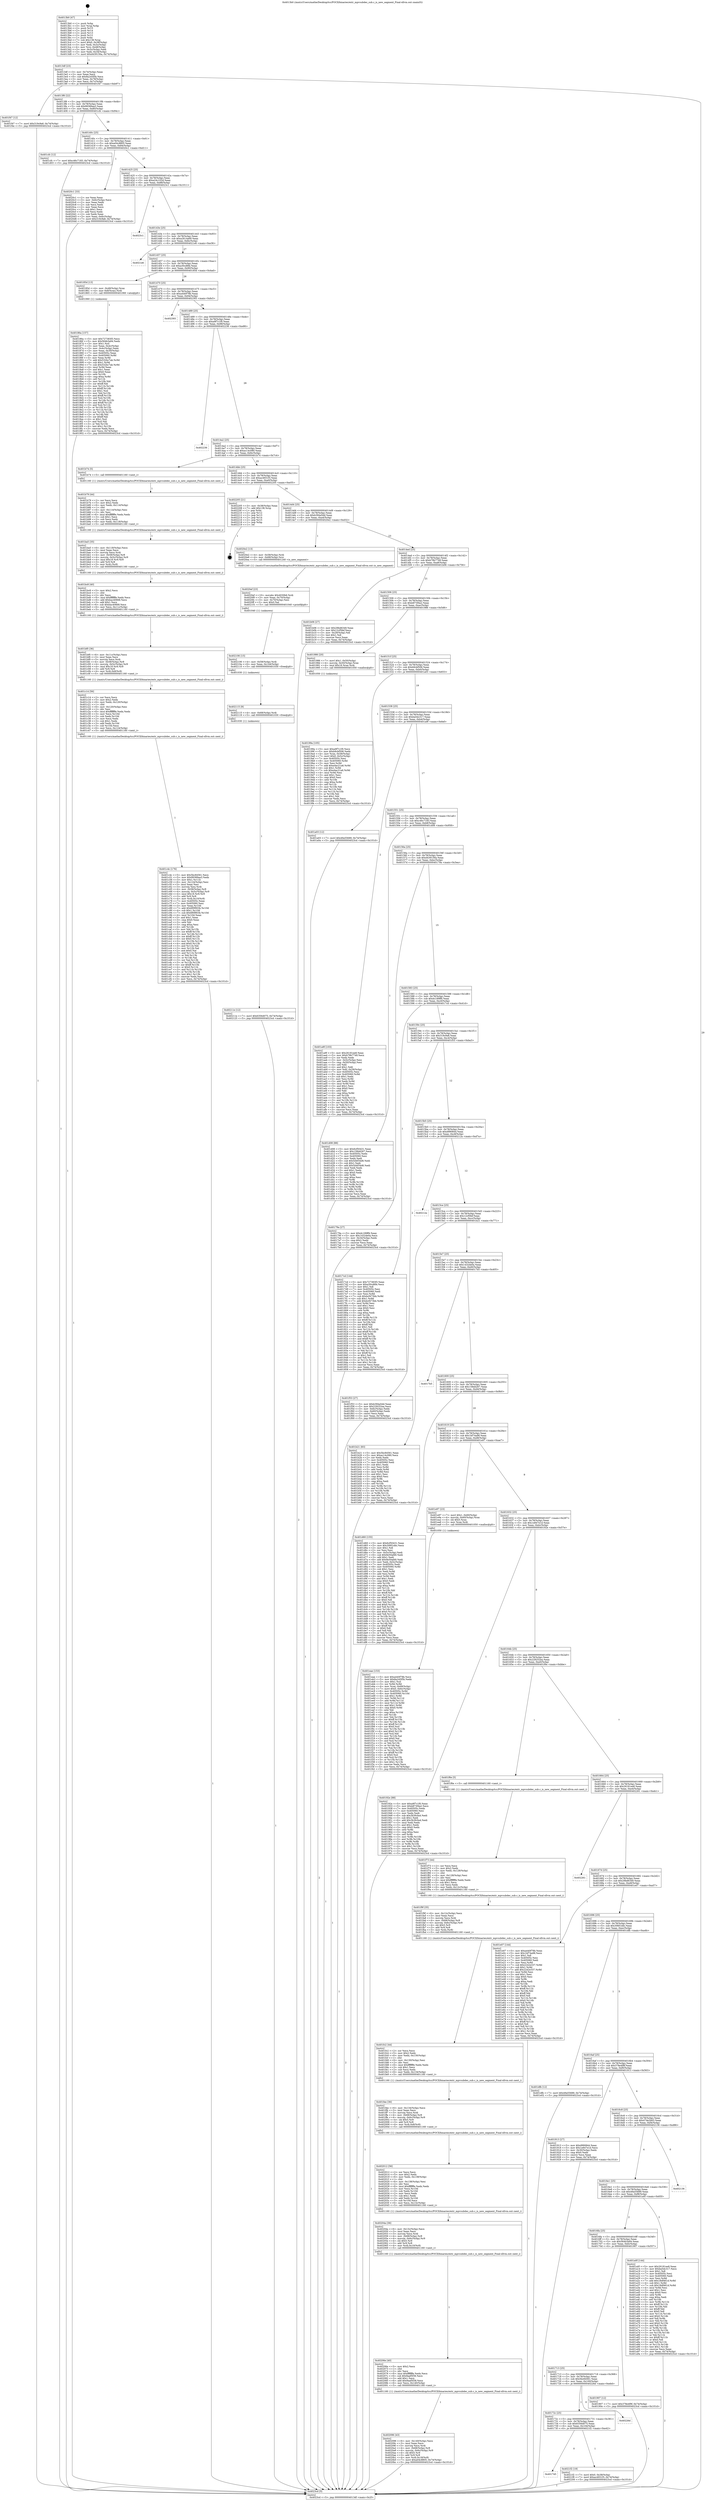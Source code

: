 digraph "0x4013b0" {
  label = "0x4013b0 (/mnt/c/Users/mathe/Desktop/tcc/POCII/binaries/extr_mpvsubdec_sub.c_is_new_segment_Final-ollvm.out::main(0))"
  labelloc = "t"
  node[shape=record]

  Entry [label="",width=0.3,height=0.3,shape=circle,fillcolor=black,style=filled]
  "0x4013df" [label="{
     0x4013df [23]\l
     | [instrs]\l
     &nbsp;&nbsp;0x4013df \<+3\>: mov -0x74(%rbp),%eax\l
     &nbsp;&nbsp;0x4013e2 \<+2\>: mov %eax,%ecx\l
     &nbsp;&nbsp;0x4013e4 \<+6\>: sub $0x8a245f5b,%ecx\l
     &nbsp;&nbsp;0x4013ea \<+3\>: mov %eax,-0x78(%rbp)\l
     &nbsp;&nbsp;0x4013ed \<+3\>: mov %ecx,-0x7c(%rbp)\l
     &nbsp;&nbsp;0x4013f0 \<+6\>: je 0000000000401f47 \<main+0xb97\>\l
  }"]
  "0x401f47" [label="{
     0x401f47 [12]\l
     | [instrs]\l
     &nbsp;&nbsp;0x401f47 \<+7\>: movl $0x319c9a6,-0x74(%rbp)\l
     &nbsp;&nbsp;0x401f4e \<+5\>: jmp 00000000004023cd \<main+0x101d\>\l
  }"]
  "0x4013f6" [label="{
     0x4013f6 [22]\l
     | [instrs]\l
     &nbsp;&nbsp;0x4013f6 \<+5\>: jmp 00000000004013fb \<main+0x4b\>\l
     &nbsp;&nbsp;0x4013fb \<+3\>: mov -0x78(%rbp),%eax\l
     &nbsp;&nbsp;0x4013fe \<+5\>: sub $0x99389aa3,%eax\l
     &nbsp;&nbsp;0x401403 \<+3\>: mov %eax,-0x80(%rbp)\l
     &nbsp;&nbsp;0x401406 \<+6\>: je 0000000000401cfc \<main+0x94c\>\l
  }"]
  Exit [label="",width=0.3,height=0.3,shape=circle,fillcolor=black,style=filled,peripheries=2]
  "0x401cfc" [label="{
     0x401cfc [12]\l
     | [instrs]\l
     &nbsp;&nbsp;0x401cfc \<+7\>: movl $0xc46c7183,-0x74(%rbp)\l
     &nbsp;&nbsp;0x401d03 \<+5\>: jmp 00000000004023cd \<main+0x101d\>\l
  }"]
  "0x40140c" [label="{
     0x40140c [25]\l
     | [instrs]\l
     &nbsp;&nbsp;0x40140c \<+5\>: jmp 0000000000401411 \<main+0x61\>\l
     &nbsp;&nbsp;0x401411 \<+3\>: mov -0x78(%rbp),%eax\l
     &nbsp;&nbsp;0x401414 \<+5\>: sub $0xa04c8805,%eax\l
     &nbsp;&nbsp;0x401419 \<+6\>: mov %eax,-0x84(%rbp)\l
     &nbsp;&nbsp;0x40141f \<+6\>: je 00000000004020c1 \<main+0xd11\>\l
  }"]
  "0x401745" [label="{
     0x401745\l
  }", style=dashed]
  "0x4020c1" [label="{
     0x4020c1 [33]\l
     | [instrs]\l
     &nbsp;&nbsp;0x4020c1 \<+2\>: xor %eax,%eax\l
     &nbsp;&nbsp;0x4020c3 \<+3\>: mov -0x6c(%rbp),%ecx\l
     &nbsp;&nbsp;0x4020c6 \<+2\>: mov %eax,%edx\l
     &nbsp;&nbsp;0x4020c8 \<+2\>: sub %ecx,%edx\l
     &nbsp;&nbsp;0x4020ca \<+2\>: mov %eax,%ecx\l
     &nbsp;&nbsp;0x4020cc \<+3\>: sub $0x1,%ecx\l
     &nbsp;&nbsp;0x4020cf \<+2\>: add %ecx,%edx\l
     &nbsp;&nbsp;0x4020d1 \<+2\>: sub %edx,%eax\l
     &nbsp;&nbsp;0x4020d3 \<+3\>: mov %eax,-0x6c(%rbp)\l
     &nbsp;&nbsp;0x4020d6 \<+7\>: movl $0x319c9a6,-0x74(%rbp)\l
     &nbsp;&nbsp;0x4020dd \<+5\>: jmp 00000000004023cd \<main+0x101d\>\l
  }"]
  "0x401425" [label="{
     0x401425 [25]\l
     | [instrs]\l
     &nbsp;&nbsp;0x401425 \<+5\>: jmp 000000000040142a \<main+0x7a\>\l
     &nbsp;&nbsp;0x40142a \<+3\>: mov -0x78(%rbp),%eax\l
     &nbsp;&nbsp;0x40142d \<+5\>: sub $0xa24c102d,%eax\l
     &nbsp;&nbsp;0x401432 \<+6\>: mov %eax,-0x88(%rbp)\l
     &nbsp;&nbsp;0x401438 \<+6\>: je 00000000004023c1 \<main+0x1011\>\l
  }"]
  "0x4021f2" [label="{
     0x4021f2 [19]\l
     | [instrs]\l
     &nbsp;&nbsp;0x4021f2 \<+7\>: movl $0x0,-0x38(%rbp)\l
     &nbsp;&nbsp;0x4021f9 \<+7\>: movl $0xac4931f3,-0x74(%rbp)\l
     &nbsp;&nbsp;0x402200 \<+5\>: jmp 00000000004023cd \<main+0x101d\>\l
  }"]
  "0x4023c1" [label="{
     0x4023c1\l
  }", style=dashed]
  "0x40143e" [label="{
     0x40143e [25]\l
     | [instrs]\l
     &nbsp;&nbsp;0x40143e \<+5\>: jmp 0000000000401443 \<main+0x93\>\l
     &nbsp;&nbsp;0x401443 \<+3\>: mov -0x78(%rbp),%eax\l
     &nbsp;&nbsp;0x401446 \<+5\>: sub $0xa2614a69,%eax\l
     &nbsp;&nbsp;0x40144b \<+6\>: mov %eax,-0x8c(%rbp)\l
     &nbsp;&nbsp;0x401451 \<+6\>: je 00000000004021e6 \<main+0xe36\>\l
  }"]
  "0x40172c" [label="{
     0x40172c [25]\l
     | [instrs]\l
     &nbsp;&nbsp;0x40172c \<+5\>: jmp 0000000000401731 \<main+0x381\>\l
     &nbsp;&nbsp;0x401731 \<+3\>: mov -0x78(%rbp),%eax\l
     &nbsp;&nbsp;0x401734 \<+5\>: sub $0x6356d075,%eax\l
     &nbsp;&nbsp;0x401739 \<+6\>: mov %eax,-0x104(%rbp)\l
     &nbsp;&nbsp;0x40173f \<+6\>: je 00000000004021f2 \<main+0xe42\>\l
  }"]
  "0x4021e6" [label="{
     0x4021e6\l
  }", style=dashed]
  "0x401457" [label="{
     0x401457 [25]\l
     | [instrs]\l
     &nbsp;&nbsp;0x401457 \<+5\>: jmp 000000000040145c \<main+0xac\>\l
     &nbsp;&nbsp;0x40145c \<+3\>: mov -0x78(%rbp),%eax\l
     &nbsp;&nbsp;0x40145f \<+5\>: sub $0xa30cd6fe,%eax\l
     &nbsp;&nbsp;0x401464 \<+6\>: mov %eax,-0x90(%rbp)\l
     &nbsp;&nbsp;0x40146a \<+6\>: je 000000000040185d \<main+0x4ad\>\l
  }"]
  "0x40226d" [label="{
     0x40226d\l
  }", style=dashed]
  "0x40185d" [label="{
     0x40185d [13]\l
     | [instrs]\l
     &nbsp;&nbsp;0x40185d \<+4\>: mov -0x48(%rbp),%rax\l
     &nbsp;&nbsp;0x401861 \<+4\>: mov 0x8(%rax),%rdi\l
     &nbsp;&nbsp;0x401865 \<+5\>: call 0000000000401060 \<atoi@plt\>\l
     | [calls]\l
     &nbsp;&nbsp;0x401060 \{1\} (unknown)\l
  }"]
  "0x401470" [label="{
     0x401470 [25]\l
     | [instrs]\l
     &nbsp;&nbsp;0x401470 \<+5\>: jmp 0000000000401475 \<main+0xc5\>\l
     &nbsp;&nbsp;0x401475 \<+3\>: mov -0x78(%rbp),%eax\l
     &nbsp;&nbsp;0x401478 \<+5\>: sub $0xa440f78b,%eax\l
     &nbsp;&nbsp;0x40147d \<+6\>: mov %eax,-0x94(%rbp)\l
     &nbsp;&nbsp;0x401483 \<+6\>: je 0000000000402393 \<main+0xfe3\>\l
  }"]
  "0x40211e" [label="{
     0x40211e [12]\l
     | [instrs]\l
     &nbsp;&nbsp;0x40211e \<+7\>: movl $0x6356d075,-0x74(%rbp)\l
     &nbsp;&nbsp;0x402125 \<+5\>: jmp 00000000004023cd \<main+0x101d\>\l
  }"]
  "0x402393" [label="{
     0x402393\l
  }", style=dashed]
  "0x401489" [label="{
     0x401489 [25]\l
     | [instrs]\l
     &nbsp;&nbsp;0x401489 \<+5\>: jmp 000000000040148e \<main+0xde\>\l
     &nbsp;&nbsp;0x40148e \<+3\>: mov -0x78(%rbp),%eax\l
     &nbsp;&nbsp;0x401491 \<+5\>: sub $0xa9f7c1f0,%eax\l
     &nbsp;&nbsp;0x401496 \<+6\>: mov %eax,-0x98(%rbp)\l
     &nbsp;&nbsp;0x40149c \<+6\>: je 0000000000402236 \<main+0xe86\>\l
  }"]
  "0x402115" [label="{
     0x402115 [9]\l
     | [instrs]\l
     &nbsp;&nbsp;0x402115 \<+4\>: mov -0x68(%rbp),%rdi\l
     &nbsp;&nbsp;0x402119 \<+5\>: call 0000000000401030 \<free@plt\>\l
     | [calls]\l
     &nbsp;&nbsp;0x401030 \{1\} (unknown)\l
  }"]
  "0x402236" [label="{
     0x402236\l
  }", style=dashed]
  "0x4014a2" [label="{
     0x4014a2 [25]\l
     | [instrs]\l
     &nbsp;&nbsp;0x4014a2 \<+5\>: jmp 00000000004014a7 \<main+0xf7\>\l
     &nbsp;&nbsp;0x4014a7 \<+3\>: mov -0x78(%rbp),%eax\l
     &nbsp;&nbsp;0x4014aa \<+5\>: sub $0xac14c080,%eax\l
     &nbsp;&nbsp;0x4014af \<+6\>: mov %eax,-0x9c(%rbp)\l
     &nbsp;&nbsp;0x4014b5 \<+6\>: je 0000000000401b74 \<main+0x7c4\>\l
  }"]
  "0x402106" [label="{
     0x402106 [15]\l
     | [instrs]\l
     &nbsp;&nbsp;0x402106 \<+4\>: mov -0x58(%rbp),%rdi\l
     &nbsp;&nbsp;0x40210a \<+6\>: mov %eax,-0x144(%rbp)\l
     &nbsp;&nbsp;0x402110 \<+5\>: call 0000000000401030 \<free@plt\>\l
     | [calls]\l
     &nbsp;&nbsp;0x401030 \{1\} (unknown)\l
  }"]
  "0x401b74" [label="{
     0x401b74 [5]\l
     | [instrs]\l
     &nbsp;&nbsp;0x401b74 \<+5\>: call 0000000000401160 \<next_i\>\l
     | [calls]\l
     &nbsp;&nbsp;0x401160 \{1\} (/mnt/c/Users/mathe/Desktop/tcc/POCII/binaries/extr_mpvsubdec_sub.c_is_new_segment_Final-ollvm.out::next_i)\l
  }"]
  "0x4014bb" [label="{
     0x4014bb [25]\l
     | [instrs]\l
     &nbsp;&nbsp;0x4014bb \<+5\>: jmp 00000000004014c0 \<main+0x110\>\l
     &nbsp;&nbsp;0x4014c0 \<+3\>: mov -0x78(%rbp),%eax\l
     &nbsp;&nbsp;0x4014c3 \<+5\>: sub $0xac4931f3,%eax\l
     &nbsp;&nbsp;0x4014c8 \<+6\>: mov %eax,-0xa0(%rbp)\l
     &nbsp;&nbsp;0x4014ce \<+6\>: je 0000000000402205 \<main+0xe55\>\l
  }"]
  "0x4020ef" [label="{
     0x4020ef [23]\l
     | [instrs]\l
     &nbsp;&nbsp;0x4020ef \<+10\>: movabs $0x4030b6,%rdi\l
     &nbsp;&nbsp;0x4020f9 \<+3\>: mov %eax,-0x70(%rbp)\l
     &nbsp;&nbsp;0x4020fc \<+3\>: mov -0x70(%rbp),%esi\l
     &nbsp;&nbsp;0x4020ff \<+2\>: mov $0x0,%al\l
     &nbsp;&nbsp;0x402101 \<+5\>: call 0000000000401040 \<printf@plt\>\l
     | [calls]\l
     &nbsp;&nbsp;0x401040 \{1\} (unknown)\l
  }"]
  "0x402205" [label="{
     0x402205 [21]\l
     | [instrs]\l
     &nbsp;&nbsp;0x402205 \<+3\>: mov -0x38(%rbp),%eax\l
     &nbsp;&nbsp;0x402208 \<+7\>: add $0x138,%rsp\l
     &nbsp;&nbsp;0x40220f \<+1\>: pop %rbx\l
     &nbsp;&nbsp;0x402210 \<+2\>: pop %r12\l
     &nbsp;&nbsp;0x402212 \<+2\>: pop %r13\l
     &nbsp;&nbsp;0x402214 \<+2\>: pop %r14\l
     &nbsp;&nbsp;0x402216 \<+2\>: pop %r15\l
     &nbsp;&nbsp;0x402218 \<+1\>: pop %rbp\l
     &nbsp;&nbsp;0x402219 \<+1\>: ret\l
  }"]
  "0x4014d4" [label="{
     0x4014d4 [25]\l
     | [instrs]\l
     &nbsp;&nbsp;0x4014d4 \<+5\>: jmp 00000000004014d9 \<main+0x129\>\l
     &nbsp;&nbsp;0x4014d9 \<+3\>: mov -0x78(%rbp),%eax\l
     &nbsp;&nbsp;0x4014dc \<+5\>: sub $0xb394a5dd,%eax\l
     &nbsp;&nbsp;0x4014e1 \<+6\>: mov %eax,-0xa4(%rbp)\l
     &nbsp;&nbsp;0x4014e7 \<+6\>: je 00000000004020e2 \<main+0xd32\>\l
  }"]
  "0x402096" [label="{
     0x402096 [43]\l
     | [instrs]\l
     &nbsp;&nbsp;0x402096 \<+6\>: mov -0x140(%rbp),%ecx\l
     &nbsp;&nbsp;0x40209c \<+3\>: imul %eax,%ecx\l
     &nbsp;&nbsp;0x40209f \<+3\>: movslq %ecx,%rdi\l
     &nbsp;&nbsp;0x4020a2 \<+4\>: mov -0x68(%rbp),%r8\l
     &nbsp;&nbsp;0x4020a6 \<+4\>: movslq -0x6c(%rbp),%r9\l
     &nbsp;&nbsp;0x4020aa \<+4\>: shl $0x5,%r9\l
     &nbsp;&nbsp;0x4020ae \<+3\>: add %r9,%r8\l
     &nbsp;&nbsp;0x4020b1 \<+4\>: mov %rdi,0x18(%r8)\l
     &nbsp;&nbsp;0x4020b5 \<+7\>: movl $0xa04c8805,-0x74(%rbp)\l
     &nbsp;&nbsp;0x4020bc \<+5\>: jmp 00000000004023cd \<main+0x101d\>\l
  }"]
  "0x4020e2" [label="{
     0x4020e2 [13]\l
     | [instrs]\l
     &nbsp;&nbsp;0x4020e2 \<+4\>: mov -0x58(%rbp),%rdi\l
     &nbsp;&nbsp;0x4020e6 \<+4\>: mov -0x68(%rbp),%rsi\l
     &nbsp;&nbsp;0x4020ea \<+5\>: call 0000000000401240 \<is_new_segment\>\l
     | [calls]\l
     &nbsp;&nbsp;0x401240 \{1\} (/mnt/c/Users/mathe/Desktop/tcc/POCII/binaries/extr_mpvsubdec_sub.c_is_new_segment_Final-ollvm.out::is_new_segment)\l
  }"]
  "0x4014ed" [label="{
     0x4014ed [25]\l
     | [instrs]\l
     &nbsp;&nbsp;0x4014ed \<+5\>: jmp 00000000004014f2 \<main+0x142\>\l
     &nbsp;&nbsp;0x4014f2 \<+3\>: mov -0x78(%rbp),%eax\l
     &nbsp;&nbsp;0x4014f5 \<+5\>: sub $0xb78b7749,%eax\l
     &nbsp;&nbsp;0x4014fa \<+6\>: mov %eax,-0xa8(%rbp)\l
     &nbsp;&nbsp;0x401500 \<+6\>: je 0000000000401b06 \<main+0x756\>\l
  }"]
  "0x40206e" [label="{
     0x40206e [40]\l
     | [instrs]\l
     &nbsp;&nbsp;0x40206e \<+5\>: mov $0x2,%ecx\l
     &nbsp;&nbsp;0x402073 \<+1\>: cltd\l
     &nbsp;&nbsp;0x402074 \<+2\>: idiv %ecx\l
     &nbsp;&nbsp;0x402076 \<+6\>: imul $0xfffffffe,%edx,%ecx\l
     &nbsp;&nbsp;0x40207c \<+6\>: sub $0x9aaf5f38,%ecx\l
     &nbsp;&nbsp;0x402082 \<+3\>: add $0x1,%ecx\l
     &nbsp;&nbsp;0x402085 \<+6\>: add $0x9aaf5f38,%ecx\l
     &nbsp;&nbsp;0x40208b \<+6\>: mov %ecx,-0x140(%rbp)\l
     &nbsp;&nbsp;0x402091 \<+5\>: call 0000000000401160 \<next_i\>\l
     | [calls]\l
     &nbsp;&nbsp;0x401160 \{1\} (/mnt/c/Users/mathe/Desktop/tcc/POCII/binaries/extr_mpvsubdec_sub.c_is_new_segment_Final-ollvm.out::next_i)\l
  }"]
  "0x401b06" [label="{
     0x401b06 [27]\l
     | [instrs]\l
     &nbsp;&nbsp;0x401b06 \<+5\>: mov $0x29bd6349,%eax\l
     &nbsp;&nbsp;0x401b0b \<+5\>: mov $0x12cf5fef,%ecx\l
     &nbsp;&nbsp;0x401b10 \<+3\>: mov -0x29(%rbp),%dl\l
     &nbsp;&nbsp;0x401b13 \<+3\>: test $0x1,%dl\l
     &nbsp;&nbsp;0x401b16 \<+3\>: cmovne %ecx,%eax\l
     &nbsp;&nbsp;0x401b19 \<+3\>: mov %eax,-0x74(%rbp)\l
     &nbsp;&nbsp;0x401b1c \<+5\>: jmp 00000000004023cd \<main+0x101d\>\l
  }"]
  "0x401506" [label="{
     0x401506 [25]\l
     | [instrs]\l
     &nbsp;&nbsp;0x401506 \<+5\>: jmp 000000000040150b \<main+0x15b\>\l
     &nbsp;&nbsp;0x40150b \<+3\>: mov -0x78(%rbp),%eax\l
     &nbsp;&nbsp;0x40150e \<+5\>: sub $0xb873f4a2,%eax\l
     &nbsp;&nbsp;0x401513 \<+6\>: mov %eax,-0xac(%rbp)\l
     &nbsp;&nbsp;0x401519 \<+6\>: je 0000000000401986 \<main+0x5d6\>\l
  }"]
  "0x40204a" [label="{
     0x40204a [36]\l
     | [instrs]\l
     &nbsp;&nbsp;0x40204a \<+6\>: mov -0x13c(%rbp),%ecx\l
     &nbsp;&nbsp;0x402050 \<+3\>: imul %eax,%ecx\l
     &nbsp;&nbsp;0x402053 \<+3\>: movslq %ecx,%rdi\l
     &nbsp;&nbsp;0x402056 \<+4\>: mov -0x68(%rbp),%r8\l
     &nbsp;&nbsp;0x40205a \<+4\>: movslq -0x6c(%rbp),%r9\l
     &nbsp;&nbsp;0x40205e \<+4\>: shl $0x5,%r9\l
     &nbsp;&nbsp;0x402062 \<+3\>: add %r9,%r8\l
     &nbsp;&nbsp;0x402065 \<+4\>: mov %rdi,0x10(%r8)\l
     &nbsp;&nbsp;0x402069 \<+5\>: call 0000000000401160 \<next_i\>\l
     | [calls]\l
     &nbsp;&nbsp;0x401160 \{1\} (/mnt/c/Users/mathe/Desktop/tcc/POCII/binaries/extr_mpvsubdec_sub.c_is_new_segment_Final-ollvm.out::next_i)\l
  }"]
  "0x401986" [label="{
     0x401986 [20]\l
     | [instrs]\l
     &nbsp;&nbsp;0x401986 \<+7\>: movl $0x1,-0x50(%rbp)\l
     &nbsp;&nbsp;0x40198d \<+4\>: movslq -0x50(%rbp),%rax\l
     &nbsp;&nbsp;0x401991 \<+4\>: imul $0x18,%rax,%rdi\l
     &nbsp;&nbsp;0x401995 \<+5\>: call 0000000000401050 \<malloc@plt\>\l
     | [calls]\l
     &nbsp;&nbsp;0x401050 \{1\} (unknown)\l
  }"]
  "0x40151f" [label="{
     0x40151f [25]\l
     | [instrs]\l
     &nbsp;&nbsp;0x40151f \<+5\>: jmp 0000000000401524 \<main+0x174\>\l
     &nbsp;&nbsp;0x401524 \<+3\>: mov -0x78(%rbp),%eax\l
     &nbsp;&nbsp;0x401527 \<+5\>: sub $0xb9cbf506,%eax\l
     &nbsp;&nbsp;0x40152c \<+6\>: mov %eax,-0xb0(%rbp)\l
     &nbsp;&nbsp;0x401532 \<+6\>: je 0000000000401a03 \<main+0x653\>\l
  }"]
  "0x402012" [label="{
     0x402012 [56]\l
     | [instrs]\l
     &nbsp;&nbsp;0x402012 \<+2\>: xor %ecx,%ecx\l
     &nbsp;&nbsp;0x402014 \<+5\>: mov $0x2,%edx\l
     &nbsp;&nbsp;0x402019 \<+6\>: mov %edx,-0x138(%rbp)\l
     &nbsp;&nbsp;0x40201f \<+1\>: cltd\l
     &nbsp;&nbsp;0x402020 \<+6\>: mov -0x138(%rbp),%esi\l
     &nbsp;&nbsp;0x402026 \<+2\>: idiv %esi\l
     &nbsp;&nbsp;0x402028 \<+6\>: imul $0xfffffffe,%edx,%edx\l
     &nbsp;&nbsp;0x40202e \<+3\>: mov %ecx,%r10d\l
     &nbsp;&nbsp;0x402031 \<+3\>: sub %edx,%r10d\l
     &nbsp;&nbsp;0x402034 \<+2\>: mov %ecx,%edx\l
     &nbsp;&nbsp;0x402036 \<+3\>: sub $0x1,%edx\l
     &nbsp;&nbsp;0x402039 \<+3\>: add %edx,%r10d\l
     &nbsp;&nbsp;0x40203c \<+3\>: sub %r10d,%ecx\l
     &nbsp;&nbsp;0x40203f \<+6\>: mov %ecx,-0x13c(%rbp)\l
     &nbsp;&nbsp;0x402045 \<+5\>: call 0000000000401160 \<next_i\>\l
     | [calls]\l
     &nbsp;&nbsp;0x401160 \{1\} (/mnt/c/Users/mathe/Desktop/tcc/POCII/binaries/extr_mpvsubdec_sub.c_is_new_segment_Final-ollvm.out::next_i)\l
  }"]
  "0x401a03" [label="{
     0x401a03 [12]\l
     | [instrs]\l
     &nbsp;&nbsp;0x401a03 \<+7\>: movl $0x49a55689,-0x74(%rbp)\l
     &nbsp;&nbsp;0x401a0a \<+5\>: jmp 00000000004023cd \<main+0x101d\>\l
  }"]
  "0x401538" [label="{
     0x401538 [25]\l
     | [instrs]\l
     &nbsp;&nbsp;0x401538 \<+5\>: jmp 000000000040153d \<main+0x18d\>\l
     &nbsp;&nbsp;0x40153d \<+3\>: mov -0x78(%rbp),%eax\l
     &nbsp;&nbsp;0x401540 \<+5\>: sub $0xba5dc317,%eax\l
     &nbsp;&nbsp;0x401545 \<+6\>: mov %eax,-0xb4(%rbp)\l
     &nbsp;&nbsp;0x40154b \<+6\>: je 0000000000401a9f \<main+0x6ef\>\l
  }"]
  "0x401fee" [label="{
     0x401fee [36]\l
     | [instrs]\l
     &nbsp;&nbsp;0x401fee \<+6\>: mov -0x134(%rbp),%ecx\l
     &nbsp;&nbsp;0x401ff4 \<+3\>: imul %eax,%ecx\l
     &nbsp;&nbsp;0x401ff7 \<+3\>: movslq %ecx,%rdi\l
     &nbsp;&nbsp;0x401ffa \<+4\>: mov -0x68(%rbp),%r8\l
     &nbsp;&nbsp;0x401ffe \<+4\>: movslq -0x6c(%rbp),%r9\l
     &nbsp;&nbsp;0x402002 \<+4\>: shl $0x5,%r9\l
     &nbsp;&nbsp;0x402006 \<+3\>: add %r9,%r8\l
     &nbsp;&nbsp;0x402009 \<+4\>: mov %rdi,0x8(%r8)\l
     &nbsp;&nbsp;0x40200d \<+5\>: call 0000000000401160 \<next_i\>\l
     | [calls]\l
     &nbsp;&nbsp;0x401160 \{1\} (/mnt/c/Users/mathe/Desktop/tcc/POCII/binaries/extr_mpvsubdec_sub.c_is_new_segment_Final-ollvm.out::next_i)\l
  }"]
  "0x401a9f" [label="{
     0x401a9f [103]\l
     | [instrs]\l
     &nbsp;&nbsp;0x401a9f \<+5\>: mov $0x26181ee8,%eax\l
     &nbsp;&nbsp;0x401aa4 \<+5\>: mov $0xb78b7749,%ecx\l
     &nbsp;&nbsp;0x401aa9 \<+2\>: xor %edx,%edx\l
     &nbsp;&nbsp;0x401aab \<+3\>: mov -0x5c(%rbp),%esi\l
     &nbsp;&nbsp;0x401aae \<+3\>: cmp -0x50(%rbp),%esi\l
     &nbsp;&nbsp;0x401ab1 \<+4\>: setl %dil\l
     &nbsp;&nbsp;0x401ab5 \<+4\>: and $0x1,%dil\l
     &nbsp;&nbsp;0x401ab9 \<+4\>: mov %dil,-0x29(%rbp)\l
     &nbsp;&nbsp;0x401abd \<+7\>: mov 0x40505c,%esi\l
     &nbsp;&nbsp;0x401ac4 \<+8\>: mov 0x405060,%r8d\l
     &nbsp;&nbsp;0x401acc \<+3\>: sub $0x1,%edx\l
     &nbsp;&nbsp;0x401acf \<+3\>: mov %esi,%r9d\l
     &nbsp;&nbsp;0x401ad2 \<+3\>: add %edx,%r9d\l
     &nbsp;&nbsp;0x401ad5 \<+4\>: imul %r9d,%esi\l
     &nbsp;&nbsp;0x401ad9 \<+3\>: and $0x1,%esi\l
     &nbsp;&nbsp;0x401adc \<+3\>: cmp $0x0,%esi\l
     &nbsp;&nbsp;0x401adf \<+4\>: sete %dil\l
     &nbsp;&nbsp;0x401ae3 \<+4\>: cmp $0xa,%r8d\l
     &nbsp;&nbsp;0x401ae7 \<+4\>: setl %r10b\l
     &nbsp;&nbsp;0x401aeb \<+3\>: mov %dil,%r11b\l
     &nbsp;&nbsp;0x401aee \<+3\>: and %r10b,%r11b\l
     &nbsp;&nbsp;0x401af1 \<+3\>: xor %r10b,%dil\l
     &nbsp;&nbsp;0x401af4 \<+3\>: or %dil,%r11b\l
     &nbsp;&nbsp;0x401af7 \<+4\>: test $0x1,%r11b\l
     &nbsp;&nbsp;0x401afb \<+3\>: cmovne %ecx,%eax\l
     &nbsp;&nbsp;0x401afe \<+3\>: mov %eax,-0x74(%rbp)\l
     &nbsp;&nbsp;0x401b01 \<+5\>: jmp 00000000004023cd \<main+0x101d\>\l
  }"]
  "0x401551" [label="{
     0x401551 [25]\l
     | [instrs]\l
     &nbsp;&nbsp;0x401551 \<+5\>: jmp 0000000000401556 \<main+0x1a6\>\l
     &nbsp;&nbsp;0x401556 \<+3\>: mov -0x78(%rbp),%eax\l
     &nbsp;&nbsp;0x401559 \<+5\>: sub $0xc46c7183,%eax\l
     &nbsp;&nbsp;0x40155e \<+6\>: mov %eax,-0xb8(%rbp)\l
     &nbsp;&nbsp;0x401564 \<+6\>: je 0000000000401d08 \<main+0x958\>\l
  }"]
  "0x401fc2" [label="{
     0x401fc2 [44]\l
     | [instrs]\l
     &nbsp;&nbsp;0x401fc2 \<+2\>: xor %ecx,%ecx\l
     &nbsp;&nbsp;0x401fc4 \<+5\>: mov $0x2,%edx\l
     &nbsp;&nbsp;0x401fc9 \<+6\>: mov %edx,-0x130(%rbp)\l
     &nbsp;&nbsp;0x401fcf \<+1\>: cltd\l
     &nbsp;&nbsp;0x401fd0 \<+6\>: mov -0x130(%rbp),%esi\l
     &nbsp;&nbsp;0x401fd6 \<+2\>: idiv %esi\l
     &nbsp;&nbsp;0x401fd8 \<+6\>: imul $0xfffffffe,%edx,%edx\l
     &nbsp;&nbsp;0x401fde \<+3\>: sub $0x1,%ecx\l
     &nbsp;&nbsp;0x401fe1 \<+2\>: sub %ecx,%edx\l
     &nbsp;&nbsp;0x401fe3 \<+6\>: mov %edx,-0x134(%rbp)\l
     &nbsp;&nbsp;0x401fe9 \<+5\>: call 0000000000401160 \<next_i\>\l
     | [calls]\l
     &nbsp;&nbsp;0x401160 \{1\} (/mnt/c/Users/mathe/Desktop/tcc/POCII/binaries/extr_mpvsubdec_sub.c_is_new_segment_Final-ollvm.out::next_i)\l
  }"]
  "0x401d08" [label="{
     0x401d08 [88]\l
     | [instrs]\l
     &nbsp;&nbsp;0x401d08 \<+5\>: mov $0x6cf50431,%eax\l
     &nbsp;&nbsp;0x401d0d \<+5\>: mov $0x158dd267,%ecx\l
     &nbsp;&nbsp;0x401d12 \<+7\>: mov 0x40505c,%edx\l
     &nbsp;&nbsp;0x401d19 \<+7\>: mov 0x405060,%esi\l
     &nbsp;&nbsp;0x401d20 \<+2\>: mov %edx,%edi\l
     &nbsp;&nbsp;0x401d22 \<+6\>: sub $0x5d4f34d6,%edi\l
     &nbsp;&nbsp;0x401d28 \<+3\>: sub $0x1,%edi\l
     &nbsp;&nbsp;0x401d2b \<+6\>: add $0x5d4f34d6,%edi\l
     &nbsp;&nbsp;0x401d31 \<+3\>: imul %edi,%edx\l
     &nbsp;&nbsp;0x401d34 \<+3\>: and $0x1,%edx\l
     &nbsp;&nbsp;0x401d37 \<+3\>: cmp $0x0,%edx\l
     &nbsp;&nbsp;0x401d3a \<+4\>: sete %r8b\l
     &nbsp;&nbsp;0x401d3e \<+3\>: cmp $0xa,%esi\l
     &nbsp;&nbsp;0x401d41 \<+4\>: setl %r9b\l
     &nbsp;&nbsp;0x401d45 \<+3\>: mov %r8b,%r10b\l
     &nbsp;&nbsp;0x401d48 \<+3\>: and %r9b,%r10b\l
     &nbsp;&nbsp;0x401d4b \<+3\>: xor %r9b,%r8b\l
     &nbsp;&nbsp;0x401d4e \<+3\>: or %r8b,%r10b\l
     &nbsp;&nbsp;0x401d51 \<+4\>: test $0x1,%r10b\l
     &nbsp;&nbsp;0x401d55 \<+3\>: cmovne %ecx,%eax\l
     &nbsp;&nbsp;0x401d58 \<+3\>: mov %eax,-0x74(%rbp)\l
     &nbsp;&nbsp;0x401d5b \<+5\>: jmp 00000000004023cd \<main+0x101d\>\l
  }"]
  "0x40156a" [label="{
     0x40156a [25]\l
     | [instrs]\l
     &nbsp;&nbsp;0x40156a \<+5\>: jmp 000000000040156f \<main+0x1bf\>\l
     &nbsp;&nbsp;0x40156f \<+3\>: mov -0x78(%rbp),%eax\l
     &nbsp;&nbsp;0x401572 \<+5\>: sub $0xd439156a,%eax\l
     &nbsp;&nbsp;0x401577 \<+6\>: mov %eax,-0xbc(%rbp)\l
     &nbsp;&nbsp;0x40157d \<+6\>: je 000000000040179a \<main+0x3ea\>\l
  }"]
  "0x401f9f" [label="{
     0x401f9f [35]\l
     | [instrs]\l
     &nbsp;&nbsp;0x401f9f \<+6\>: mov -0x12c(%rbp),%ecx\l
     &nbsp;&nbsp;0x401fa5 \<+3\>: imul %eax,%ecx\l
     &nbsp;&nbsp;0x401fa8 \<+3\>: movslq %ecx,%rdi\l
     &nbsp;&nbsp;0x401fab \<+4\>: mov -0x68(%rbp),%r8\l
     &nbsp;&nbsp;0x401faf \<+4\>: movslq -0x6c(%rbp),%r9\l
     &nbsp;&nbsp;0x401fb3 \<+4\>: shl $0x5,%r9\l
     &nbsp;&nbsp;0x401fb7 \<+3\>: add %r9,%r8\l
     &nbsp;&nbsp;0x401fba \<+3\>: mov %rdi,(%r8)\l
     &nbsp;&nbsp;0x401fbd \<+5\>: call 0000000000401160 \<next_i\>\l
     | [calls]\l
     &nbsp;&nbsp;0x401160 \{1\} (/mnt/c/Users/mathe/Desktop/tcc/POCII/binaries/extr_mpvsubdec_sub.c_is_new_segment_Final-ollvm.out::next_i)\l
  }"]
  "0x40179a" [label="{
     0x40179a [27]\l
     | [instrs]\l
     &nbsp;&nbsp;0x40179a \<+5\>: mov $0xdc189ff4,%eax\l
     &nbsp;&nbsp;0x40179f \<+5\>: mov $0x1432de0a,%ecx\l
     &nbsp;&nbsp;0x4017a4 \<+3\>: mov -0x34(%rbp),%edx\l
     &nbsp;&nbsp;0x4017a7 \<+3\>: cmp $0x2,%edx\l
     &nbsp;&nbsp;0x4017aa \<+3\>: cmovne %ecx,%eax\l
     &nbsp;&nbsp;0x4017ad \<+3\>: mov %eax,-0x74(%rbp)\l
     &nbsp;&nbsp;0x4017b0 \<+5\>: jmp 00000000004023cd \<main+0x101d\>\l
  }"]
  "0x401583" [label="{
     0x401583 [25]\l
     | [instrs]\l
     &nbsp;&nbsp;0x401583 \<+5\>: jmp 0000000000401588 \<main+0x1d8\>\l
     &nbsp;&nbsp;0x401588 \<+3\>: mov -0x78(%rbp),%eax\l
     &nbsp;&nbsp;0x40158b \<+5\>: sub $0xdc189ff4,%eax\l
     &nbsp;&nbsp;0x401590 \<+6\>: mov %eax,-0xc0(%rbp)\l
     &nbsp;&nbsp;0x401596 \<+6\>: je 00000000004017cd \<main+0x41d\>\l
  }"]
  "0x4023cd" [label="{
     0x4023cd [5]\l
     | [instrs]\l
     &nbsp;&nbsp;0x4023cd \<+5\>: jmp 00000000004013df \<main+0x2f\>\l
  }"]
  "0x4013b0" [label="{
     0x4013b0 [47]\l
     | [instrs]\l
     &nbsp;&nbsp;0x4013b0 \<+1\>: push %rbp\l
     &nbsp;&nbsp;0x4013b1 \<+3\>: mov %rsp,%rbp\l
     &nbsp;&nbsp;0x4013b4 \<+2\>: push %r15\l
     &nbsp;&nbsp;0x4013b6 \<+2\>: push %r14\l
     &nbsp;&nbsp;0x4013b8 \<+2\>: push %r13\l
     &nbsp;&nbsp;0x4013ba \<+2\>: push %r12\l
     &nbsp;&nbsp;0x4013bc \<+1\>: push %rbx\l
     &nbsp;&nbsp;0x4013bd \<+7\>: sub $0x138,%rsp\l
     &nbsp;&nbsp;0x4013c4 \<+7\>: movl $0x0,-0x38(%rbp)\l
     &nbsp;&nbsp;0x4013cb \<+3\>: mov %edi,-0x3c(%rbp)\l
     &nbsp;&nbsp;0x4013ce \<+4\>: mov %rsi,-0x48(%rbp)\l
     &nbsp;&nbsp;0x4013d2 \<+3\>: mov -0x3c(%rbp),%edi\l
     &nbsp;&nbsp;0x4013d5 \<+3\>: mov %edi,-0x34(%rbp)\l
     &nbsp;&nbsp;0x4013d8 \<+7\>: movl $0xd439156a,-0x74(%rbp)\l
  }"]
  "0x401f73" [label="{
     0x401f73 [44]\l
     | [instrs]\l
     &nbsp;&nbsp;0x401f73 \<+2\>: xor %ecx,%ecx\l
     &nbsp;&nbsp;0x401f75 \<+5\>: mov $0x2,%edx\l
     &nbsp;&nbsp;0x401f7a \<+6\>: mov %edx,-0x128(%rbp)\l
     &nbsp;&nbsp;0x401f80 \<+1\>: cltd\l
     &nbsp;&nbsp;0x401f81 \<+6\>: mov -0x128(%rbp),%esi\l
     &nbsp;&nbsp;0x401f87 \<+2\>: idiv %esi\l
     &nbsp;&nbsp;0x401f89 \<+6\>: imul $0xfffffffe,%edx,%edx\l
     &nbsp;&nbsp;0x401f8f \<+3\>: sub $0x1,%ecx\l
     &nbsp;&nbsp;0x401f92 \<+2\>: sub %ecx,%edx\l
     &nbsp;&nbsp;0x401f94 \<+6\>: mov %edx,-0x12c(%rbp)\l
     &nbsp;&nbsp;0x401f9a \<+5\>: call 0000000000401160 \<next_i\>\l
     | [calls]\l
     &nbsp;&nbsp;0x401160 \{1\} (/mnt/c/Users/mathe/Desktop/tcc/POCII/binaries/extr_mpvsubdec_sub.c_is_new_segment_Final-ollvm.out::next_i)\l
  }"]
  "0x4017cd" [label="{
     0x4017cd [144]\l
     | [instrs]\l
     &nbsp;&nbsp;0x4017cd \<+5\>: mov $0x727383f3,%eax\l
     &nbsp;&nbsp;0x4017d2 \<+5\>: mov $0xa30cd6fe,%ecx\l
     &nbsp;&nbsp;0x4017d7 \<+2\>: mov $0x1,%dl\l
     &nbsp;&nbsp;0x4017d9 \<+7\>: mov 0x40505c,%esi\l
     &nbsp;&nbsp;0x4017e0 \<+7\>: mov 0x405060,%edi\l
     &nbsp;&nbsp;0x4017e7 \<+3\>: mov %esi,%r8d\l
     &nbsp;&nbsp;0x4017ea \<+7\>: sub $0xbcf473bb,%r8d\l
     &nbsp;&nbsp;0x4017f1 \<+4\>: sub $0x1,%r8d\l
     &nbsp;&nbsp;0x4017f5 \<+7\>: add $0xbcf473bb,%r8d\l
     &nbsp;&nbsp;0x4017fc \<+4\>: imul %r8d,%esi\l
     &nbsp;&nbsp;0x401800 \<+3\>: and $0x1,%esi\l
     &nbsp;&nbsp;0x401803 \<+3\>: cmp $0x0,%esi\l
     &nbsp;&nbsp;0x401806 \<+4\>: sete %r9b\l
     &nbsp;&nbsp;0x40180a \<+3\>: cmp $0xa,%edi\l
     &nbsp;&nbsp;0x40180d \<+4\>: setl %r10b\l
     &nbsp;&nbsp;0x401811 \<+3\>: mov %r9b,%r11b\l
     &nbsp;&nbsp;0x401814 \<+4\>: xor $0xff,%r11b\l
     &nbsp;&nbsp;0x401818 \<+3\>: mov %r10b,%bl\l
     &nbsp;&nbsp;0x40181b \<+3\>: xor $0xff,%bl\l
     &nbsp;&nbsp;0x40181e \<+3\>: xor $0x1,%dl\l
     &nbsp;&nbsp;0x401821 \<+3\>: mov %r11b,%r14b\l
     &nbsp;&nbsp;0x401824 \<+4\>: and $0xff,%r14b\l
     &nbsp;&nbsp;0x401828 \<+3\>: and %dl,%r9b\l
     &nbsp;&nbsp;0x40182b \<+3\>: mov %bl,%r15b\l
     &nbsp;&nbsp;0x40182e \<+4\>: and $0xff,%r15b\l
     &nbsp;&nbsp;0x401832 \<+3\>: and %dl,%r10b\l
     &nbsp;&nbsp;0x401835 \<+3\>: or %r9b,%r14b\l
     &nbsp;&nbsp;0x401838 \<+3\>: or %r10b,%r15b\l
     &nbsp;&nbsp;0x40183b \<+3\>: xor %r15b,%r14b\l
     &nbsp;&nbsp;0x40183e \<+3\>: or %bl,%r11b\l
     &nbsp;&nbsp;0x401841 \<+4\>: xor $0xff,%r11b\l
     &nbsp;&nbsp;0x401845 \<+3\>: or $0x1,%dl\l
     &nbsp;&nbsp;0x401848 \<+3\>: and %dl,%r11b\l
     &nbsp;&nbsp;0x40184b \<+3\>: or %r11b,%r14b\l
     &nbsp;&nbsp;0x40184e \<+4\>: test $0x1,%r14b\l
     &nbsp;&nbsp;0x401852 \<+3\>: cmovne %ecx,%eax\l
     &nbsp;&nbsp;0x401855 \<+3\>: mov %eax,-0x74(%rbp)\l
     &nbsp;&nbsp;0x401858 \<+5\>: jmp 00000000004023cd \<main+0x101d\>\l
  }"]
  "0x40159c" [label="{
     0x40159c [25]\l
     | [instrs]\l
     &nbsp;&nbsp;0x40159c \<+5\>: jmp 00000000004015a1 \<main+0x1f1\>\l
     &nbsp;&nbsp;0x4015a1 \<+3\>: mov -0x78(%rbp),%eax\l
     &nbsp;&nbsp;0x4015a4 \<+5\>: sub $0x319c9a6,%eax\l
     &nbsp;&nbsp;0x4015a9 \<+6\>: mov %eax,-0xc4(%rbp)\l
     &nbsp;&nbsp;0x4015af \<+6\>: je 0000000000401f53 \<main+0xba3\>\l
  }"]
  "0x40186a" [label="{
     0x40186a [157]\l
     | [instrs]\l
     &nbsp;&nbsp;0x40186a \<+5\>: mov $0x727383f3,%ecx\l
     &nbsp;&nbsp;0x40186f \<+5\>: mov $0x564b3a94,%edx\l
     &nbsp;&nbsp;0x401874 \<+3\>: mov $0x1,%sil\l
     &nbsp;&nbsp;0x401877 \<+3\>: mov %eax,-0x4c(%rbp)\l
     &nbsp;&nbsp;0x40187a \<+3\>: mov -0x4c(%rbp),%eax\l
     &nbsp;&nbsp;0x40187d \<+3\>: mov %eax,-0x30(%rbp)\l
     &nbsp;&nbsp;0x401880 \<+7\>: mov 0x40505c,%eax\l
     &nbsp;&nbsp;0x401887 \<+8\>: mov 0x405060,%r8d\l
     &nbsp;&nbsp;0x40188f \<+3\>: mov %eax,%r9d\l
     &nbsp;&nbsp;0x401892 \<+7\>: add $0x532bc7ab,%r9d\l
     &nbsp;&nbsp;0x401899 \<+4\>: sub $0x1,%r9d\l
     &nbsp;&nbsp;0x40189d \<+7\>: sub $0x532bc7ab,%r9d\l
     &nbsp;&nbsp;0x4018a4 \<+4\>: imul %r9d,%eax\l
     &nbsp;&nbsp;0x4018a8 \<+3\>: and $0x1,%eax\l
     &nbsp;&nbsp;0x4018ab \<+3\>: cmp $0x0,%eax\l
     &nbsp;&nbsp;0x4018ae \<+4\>: sete %r10b\l
     &nbsp;&nbsp;0x4018b2 \<+4\>: cmp $0xa,%r8d\l
     &nbsp;&nbsp;0x4018b6 \<+4\>: setl %r11b\l
     &nbsp;&nbsp;0x4018ba \<+3\>: mov %r10b,%bl\l
     &nbsp;&nbsp;0x4018bd \<+3\>: xor $0xff,%bl\l
     &nbsp;&nbsp;0x4018c0 \<+3\>: mov %r11b,%r14b\l
     &nbsp;&nbsp;0x4018c3 \<+4\>: xor $0xff,%r14b\l
     &nbsp;&nbsp;0x4018c7 \<+4\>: xor $0x1,%sil\l
     &nbsp;&nbsp;0x4018cb \<+3\>: mov %bl,%r15b\l
     &nbsp;&nbsp;0x4018ce \<+4\>: and $0xff,%r15b\l
     &nbsp;&nbsp;0x4018d2 \<+3\>: and %sil,%r10b\l
     &nbsp;&nbsp;0x4018d5 \<+3\>: mov %r14b,%r12b\l
     &nbsp;&nbsp;0x4018d8 \<+4\>: and $0xff,%r12b\l
     &nbsp;&nbsp;0x4018dc \<+3\>: and %sil,%r11b\l
     &nbsp;&nbsp;0x4018df \<+3\>: or %r10b,%r15b\l
     &nbsp;&nbsp;0x4018e2 \<+3\>: or %r11b,%r12b\l
     &nbsp;&nbsp;0x4018e5 \<+3\>: xor %r12b,%r15b\l
     &nbsp;&nbsp;0x4018e8 \<+3\>: or %r14b,%bl\l
     &nbsp;&nbsp;0x4018eb \<+3\>: xor $0xff,%bl\l
     &nbsp;&nbsp;0x4018ee \<+4\>: or $0x1,%sil\l
     &nbsp;&nbsp;0x4018f2 \<+3\>: and %sil,%bl\l
     &nbsp;&nbsp;0x4018f5 \<+3\>: or %bl,%r15b\l
     &nbsp;&nbsp;0x4018f8 \<+4\>: test $0x1,%r15b\l
     &nbsp;&nbsp;0x4018fc \<+3\>: cmovne %edx,%ecx\l
     &nbsp;&nbsp;0x4018ff \<+3\>: mov %ecx,-0x74(%rbp)\l
     &nbsp;&nbsp;0x401902 \<+5\>: jmp 00000000004023cd \<main+0x101d\>\l
  }"]
  "0x401eae" [label="{
     0x401eae [153]\l
     | [instrs]\l
     &nbsp;&nbsp;0x401eae \<+5\>: mov $0xa440f78b,%ecx\l
     &nbsp;&nbsp;0x401eb3 \<+5\>: mov $0x8a245f5b,%edx\l
     &nbsp;&nbsp;0x401eb8 \<+3\>: mov $0x1,%sil\l
     &nbsp;&nbsp;0x401ebb \<+3\>: xor %r8d,%r8d\l
     &nbsp;&nbsp;0x401ebe \<+4\>: mov %rax,-0x68(%rbp)\l
     &nbsp;&nbsp;0x401ec2 \<+7\>: movl $0x0,-0x6c(%rbp)\l
     &nbsp;&nbsp;0x401ec9 \<+8\>: mov 0x40505c,%r9d\l
     &nbsp;&nbsp;0x401ed1 \<+8\>: mov 0x405060,%r10d\l
     &nbsp;&nbsp;0x401ed9 \<+4\>: sub $0x1,%r8d\l
     &nbsp;&nbsp;0x401edd \<+3\>: mov %r9d,%r11d\l
     &nbsp;&nbsp;0x401ee0 \<+3\>: add %r8d,%r11d\l
     &nbsp;&nbsp;0x401ee3 \<+4\>: imul %r11d,%r9d\l
     &nbsp;&nbsp;0x401ee7 \<+4\>: and $0x1,%r9d\l
     &nbsp;&nbsp;0x401eeb \<+4\>: cmp $0x0,%r9d\l
     &nbsp;&nbsp;0x401eef \<+3\>: sete %bl\l
     &nbsp;&nbsp;0x401ef2 \<+4\>: cmp $0xa,%r10d\l
     &nbsp;&nbsp;0x401ef6 \<+4\>: setl %r14b\l
     &nbsp;&nbsp;0x401efa \<+3\>: mov %bl,%r15b\l
     &nbsp;&nbsp;0x401efd \<+4\>: xor $0xff,%r15b\l
     &nbsp;&nbsp;0x401f01 \<+3\>: mov %r14b,%r12b\l
     &nbsp;&nbsp;0x401f04 \<+4\>: xor $0xff,%r12b\l
     &nbsp;&nbsp;0x401f08 \<+4\>: xor $0x0,%sil\l
     &nbsp;&nbsp;0x401f0c \<+3\>: mov %r15b,%r13b\l
     &nbsp;&nbsp;0x401f0f \<+4\>: and $0x0,%r13b\l
     &nbsp;&nbsp;0x401f13 \<+3\>: and %sil,%bl\l
     &nbsp;&nbsp;0x401f16 \<+3\>: mov %r12b,%al\l
     &nbsp;&nbsp;0x401f19 \<+2\>: and $0x0,%al\l
     &nbsp;&nbsp;0x401f1b \<+3\>: and %sil,%r14b\l
     &nbsp;&nbsp;0x401f1e \<+3\>: or %bl,%r13b\l
     &nbsp;&nbsp;0x401f21 \<+3\>: or %r14b,%al\l
     &nbsp;&nbsp;0x401f24 \<+3\>: xor %al,%r13b\l
     &nbsp;&nbsp;0x401f27 \<+3\>: or %r12b,%r15b\l
     &nbsp;&nbsp;0x401f2a \<+4\>: xor $0xff,%r15b\l
     &nbsp;&nbsp;0x401f2e \<+4\>: or $0x0,%sil\l
     &nbsp;&nbsp;0x401f32 \<+3\>: and %sil,%r15b\l
     &nbsp;&nbsp;0x401f35 \<+3\>: or %r15b,%r13b\l
     &nbsp;&nbsp;0x401f38 \<+4\>: test $0x1,%r13b\l
     &nbsp;&nbsp;0x401f3c \<+3\>: cmovne %edx,%ecx\l
     &nbsp;&nbsp;0x401f3f \<+3\>: mov %ecx,-0x74(%rbp)\l
     &nbsp;&nbsp;0x401f42 \<+5\>: jmp 00000000004023cd \<main+0x101d\>\l
  }"]
  "0x401f53" [label="{
     0x401f53 [27]\l
     | [instrs]\l
     &nbsp;&nbsp;0x401f53 \<+5\>: mov $0xb394a5dd,%eax\l
     &nbsp;&nbsp;0x401f58 \<+5\>: mov $0x229252ea,%ecx\l
     &nbsp;&nbsp;0x401f5d \<+3\>: mov -0x6c(%rbp),%edx\l
     &nbsp;&nbsp;0x401f60 \<+3\>: cmp -0x60(%rbp),%edx\l
     &nbsp;&nbsp;0x401f63 \<+3\>: cmovl %ecx,%eax\l
     &nbsp;&nbsp;0x401f66 \<+3\>: mov %eax,-0x74(%rbp)\l
     &nbsp;&nbsp;0x401f69 \<+5\>: jmp 00000000004023cd \<main+0x101d\>\l
  }"]
  "0x4015b5" [label="{
     0x4015b5 [25]\l
     | [instrs]\l
     &nbsp;&nbsp;0x4015b5 \<+5\>: jmp 00000000004015ba \<main+0x20a\>\l
     &nbsp;&nbsp;0x4015ba \<+3\>: mov -0x78(%rbp),%eax\l
     &nbsp;&nbsp;0x4015bd \<+5\>: sub $0xd990844,%eax\l
     &nbsp;&nbsp;0x4015c2 \<+6\>: mov %eax,-0xc8(%rbp)\l
     &nbsp;&nbsp;0x4015c8 \<+6\>: je 000000000040212a \<main+0xd7a\>\l
  }"]
  "0x401c4c" [label="{
     0x401c4c [176]\l
     | [instrs]\l
     &nbsp;&nbsp;0x401c4c \<+5\>: mov $0x5bc84561,%ecx\l
     &nbsp;&nbsp;0x401c51 \<+5\>: mov $0x99389aa3,%edx\l
     &nbsp;&nbsp;0x401c56 \<+3\>: mov $0x1,%r11b\l
     &nbsp;&nbsp;0x401c59 \<+6\>: mov -0x124(%rbp),%esi\l
     &nbsp;&nbsp;0x401c5f \<+3\>: imul %eax,%esi\l
     &nbsp;&nbsp;0x401c62 \<+3\>: movslq %esi,%rdi\l
     &nbsp;&nbsp;0x401c65 \<+4\>: mov -0x58(%rbp),%r8\l
     &nbsp;&nbsp;0x401c69 \<+4\>: movslq -0x5c(%rbp),%r9\l
     &nbsp;&nbsp;0x401c6d \<+4\>: imul $0x18,%r9,%r9\l
     &nbsp;&nbsp;0x401c71 \<+3\>: add %r9,%r8\l
     &nbsp;&nbsp;0x401c74 \<+4\>: mov %rdi,0x10(%r8)\l
     &nbsp;&nbsp;0x401c78 \<+7\>: mov 0x40505c,%eax\l
     &nbsp;&nbsp;0x401c7f \<+7\>: mov 0x405060,%esi\l
     &nbsp;&nbsp;0x401c86 \<+3\>: mov %eax,%r10d\l
     &nbsp;&nbsp;0x401c89 \<+7\>: add $0x6f0f903b,%r10d\l
     &nbsp;&nbsp;0x401c90 \<+4\>: sub $0x1,%r10d\l
     &nbsp;&nbsp;0x401c94 \<+7\>: sub $0x6f0f903b,%r10d\l
     &nbsp;&nbsp;0x401c9b \<+4\>: imul %r10d,%eax\l
     &nbsp;&nbsp;0x401c9f \<+3\>: and $0x1,%eax\l
     &nbsp;&nbsp;0x401ca2 \<+3\>: cmp $0x0,%eax\l
     &nbsp;&nbsp;0x401ca5 \<+3\>: sete %bl\l
     &nbsp;&nbsp;0x401ca8 \<+3\>: cmp $0xa,%esi\l
     &nbsp;&nbsp;0x401cab \<+4\>: setl %r14b\l
     &nbsp;&nbsp;0x401caf \<+3\>: mov %bl,%r15b\l
     &nbsp;&nbsp;0x401cb2 \<+4\>: xor $0xff,%r15b\l
     &nbsp;&nbsp;0x401cb6 \<+3\>: mov %r14b,%r12b\l
     &nbsp;&nbsp;0x401cb9 \<+4\>: xor $0xff,%r12b\l
     &nbsp;&nbsp;0x401cbd \<+4\>: xor $0x0,%r11b\l
     &nbsp;&nbsp;0x401cc1 \<+3\>: mov %r15b,%r13b\l
     &nbsp;&nbsp;0x401cc4 \<+4\>: and $0x0,%r13b\l
     &nbsp;&nbsp;0x401cc8 \<+3\>: and %r11b,%bl\l
     &nbsp;&nbsp;0x401ccb \<+3\>: mov %r12b,%al\l
     &nbsp;&nbsp;0x401cce \<+2\>: and $0x0,%al\l
     &nbsp;&nbsp;0x401cd0 \<+3\>: and %r11b,%r14b\l
     &nbsp;&nbsp;0x401cd3 \<+3\>: or %bl,%r13b\l
     &nbsp;&nbsp;0x401cd6 \<+3\>: or %r14b,%al\l
     &nbsp;&nbsp;0x401cd9 \<+3\>: xor %al,%r13b\l
     &nbsp;&nbsp;0x401cdc \<+3\>: or %r12b,%r15b\l
     &nbsp;&nbsp;0x401cdf \<+4\>: xor $0xff,%r15b\l
     &nbsp;&nbsp;0x401ce3 \<+4\>: or $0x0,%r11b\l
     &nbsp;&nbsp;0x401ce7 \<+3\>: and %r11b,%r15b\l
     &nbsp;&nbsp;0x401cea \<+3\>: or %r15b,%r13b\l
     &nbsp;&nbsp;0x401ced \<+4\>: test $0x1,%r13b\l
     &nbsp;&nbsp;0x401cf1 \<+3\>: cmovne %edx,%ecx\l
     &nbsp;&nbsp;0x401cf4 \<+3\>: mov %ecx,-0x74(%rbp)\l
     &nbsp;&nbsp;0x401cf7 \<+5\>: jmp 00000000004023cd \<main+0x101d\>\l
  }"]
  "0x40212a" [label="{
     0x40212a\l
  }", style=dashed]
  "0x4015ce" [label="{
     0x4015ce [25]\l
     | [instrs]\l
     &nbsp;&nbsp;0x4015ce \<+5\>: jmp 00000000004015d3 \<main+0x223\>\l
     &nbsp;&nbsp;0x4015d3 \<+3\>: mov -0x78(%rbp),%eax\l
     &nbsp;&nbsp;0x4015d6 \<+5\>: sub $0x12cf5fef,%eax\l
     &nbsp;&nbsp;0x4015db \<+6\>: mov %eax,-0xcc(%rbp)\l
     &nbsp;&nbsp;0x4015e1 \<+6\>: je 0000000000401b21 \<main+0x771\>\l
  }"]
  "0x401c14" [label="{
     0x401c14 [56]\l
     | [instrs]\l
     &nbsp;&nbsp;0x401c14 \<+2\>: xor %ecx,%ecx\l
     &nbsp;&nbsp;0x401c16 \<+5\>: mov $0x2,%edx\l
     &nbsp;&nbsp;0x401c1b \<+6\>: mov %edx,-0x120(%rbp)\l
     &nbsp;&nbsp;0x401c21 \<+1\>: cltd\l
     &nbsp;&nbsp;0x401c22 \<+6\>: mov -0x120(%rbp),%esi\l
     &nbsp;&nbsp;0x401c28 \<+2\>: idiv %esi\l
     &nbsp;&nbsp;0x401c2a \<+6\>: imul $0xfffffffe,%edx,%edx\l
     &nbsp;&nbsp;0x401c30 \<+3\>: mov %ecx,%r10d\l
     &nbsp;&nbsp;0x401c33 \<+3\>: sub %edx,%r10d\l
     &nbsp;&nbsp;0x401c36 \<+2\>: mov %ecx,%edx\l
     &nbsp;&nbsp;0x401c38 \<+3\>: sub $0x1,%edx\l
     &nbsp;&nbsp;0x401c3b \<+3\>: add %edx,%r10d\l
     &nbsp;&nbsp;0x401c3e \<+3\>: sub %r10d,%ecx\l
     &nbsp;&nbsp;0x401c41 \<+6\>: mov %ecx,-0x124(%rbp)\l
     &nbsp;&nbsp;0x401c47 \<+5\>: call 0000000000401160 \<next_i\>\l
     | [calls]\l
     &nbsp;&nbsp;0x401160 \{1\} (/mnt/c/Users/mathe/Desktop/tcc/POCII/binaries/extr_mpvsubdec_sub.c_is_new_segment_Final-ollvm.out::next_i)\l
  }"]
  "0x401b21" [label="{
     0x401b21 [83]\l
     | [instrs]\l
     &nbsp;&nbsp;0x401b21 \<+5\>: mov $0x5bc84561,%eax\l
     &nbsp;&nbsp;0x401b26 \<+5\>: mov $0xac14c080,%ecx\l
     &nbsp;&nbsp;0x401b2b \<+2\>: xor %edx,%edx\l
     &nbsp;&nbsp;0x401b2d \<+7\>: mov 0x40505c,%esi\l
     &nbsp;&nbsp;0x401b34 \<+7\>: mov 0x405060,%edi\l
     &nbsp;&nbsp;0x401b3b \<+3\>: sub $0x1,%edx\l
     &nbsp;&nbsp;0x401b3e \<+3\>: mov %esi,%r8d\l
     &nbsp;&nbsp;0x401b41 \<+3\>: add %edx,%r8d\l
     &nbsp;&nbsp;0x401b44 \<+4\>: imul %r8d,%esi\l
     &nbsp;&nbsp;0x401b48 \<+3\>: and $0x1,%esi\l
     &nbsp;&nbsp;0x401b4b \<+3\>: cmp $0x0,%esi\l
     &nbsp;&nbsp;0x401b4e \<+4\>: sete %r9b\l
     &nbsp;&nbsp;0x401b52 \<+3\>: cmp $0xa,%edi\l
     &nbsp;&nbsp;0x401b55 \<+4\>: setl %r10b\l
     &nbsp;&nbsp;0x401b59 \<+3\>: mov %r9b,%r11b\l
     &nbsp;&nbsp;0x401b5c \<+3\>: and %r10b,%r11b\l
     &nbsp;&nbsp;0x401b5f \<+3\>: xor %r10b,%r9b\l
     &nbsp;&nbsp;0x401b62 \<+3\>: or %r9b,%r11b\l
     &nbsp;&nbsp;0x401b65 \<+4\>: test $0x1,%r11b\l
     &nbsp;&nbsp;0x401b69 \<+3\>: cmovne %ecx,%eax\l
     &nbsp;&nbsp;0x401b6c \<+3\>: mov %eax,-0x74(%rbp)\l
     &nbsp;&nbsp;0x401b6f \<+5\>: jmp 00000000004023cd \<main+0x101d\>\l
  }"]
  "0x4015e7" [label="{
     0x4015e7 [25]\l
     | [instrs]\l
     &nbsp;&nbsp;0x4015e7 \<+5\>: jmp 00000000004015ec \<main+0x23c\>\l
     &nbsp;&nbsp;0x4015ec \<+3\>: mov -0x78(%rbp),%eax\l
     &nbsp;&nbsp;0x4015ef \<+5\>: sub $0x1432de0a,%eax\l
     &nbsp;&nbsp;0x4015f4 \<+6\>: mov %eax,-0xd0(%rbp)\l
     &nbsp;&nbsp;0x4015fa \<+6\>: je 00000000004017b5 \<main+0x405\>\l
  }"]
  "0x401bf0" [label="{
     0x401bf0 [36]\l
     | [instrs]\l
     &nbsp;&nbsp;0x401bf0 \<+6\>: mov -0x11c(%rbp),%ecx\l
     &nbsp;&nbsp;0x401bf6 \<+3\>: imul %eax,%ecx\l
     &nbsp;&nbsp;0x401bf9 \<+3\>: movslq %ecx,%rdi\l
     &nbsp;&nbsp;0x401bfc \<+4\>: mov -0x58(%rbp),%r8\l
     &nbsp;&nbsp;0x401c00 \<+4\>: movslq -0x5c(%rbp),%r9\l
     &nbsp;&nbsp;0x401c04 \<+4\>: imul $0x18,%r9,%r9\l
     &nbsp;&nbsp;0x401c08 \<+3\>: add %r9,%r8\l
     &nbsp;&nbsp;0x401c0b \<+4\>: mov %rdi,0x8(%r8)\l
     &nbsp;&nbsp;0x401c0f \<+5\>: call 0000000000401160 \<next_i\>\l
     | [calls]\l
     &nbsp;&nbsp;0x401160 \{1\} (/mnt/c/Users/mathe/Desktop/tcc/POCII/binaries/extr_mpvsubdec_sub.c_is_new_segment_Final-ollvm.out::next_i)\l
  }"]
  "0x4017b5" [label="{
     0x4017b5\l
  }", style=dashed]
  "0x401600" [label="{
     0x401600 [25]\l
     | [instrs]\l
     &nbsp;&nbsp;0x401600 \<+5\>: jmp 0000000000401605 \<main+0x255\>\l
     &nbsp;&nbsp;0x401605 \<+3\>: mov -0x78(%rbp),%eax\l
     &nbsp;&nbsp;0x401608 \<+5\>: sub $0x158dd267,%eax\l
     &nbsp;&nbsp;0x40160d \<+6\>: mov %eax,-0xd4(%rbp)\l
     &nbsp;&nbsp;0x401613 \<+6\>: je 0000000000401d60 \<main+0x9b0\>\l
  }"]
  "0x401bc8" [label="{
     0x401bc8 [40]\l
     | [instrs]\l
     &nbsp;&nbsp;0x401bc8 \<+5\>: mov $0x2,%ecx\l
     &nbsp;&nbsp;0x401bcd \<+1\>: cltd\l
     &nbsp;&nbsp;0x401bce \<+2\>: idiv %ecx\l
     &nbsp;&nbsp;0x401bd0 \<+6\>: imul $0xfffffffe,%edx,%ecx\l
     &nbsp;&nbsp;0x401bd6 \<+6\>: add $0xbac40668,%ecx\l
     &nbsp;&nbsp;0x401bdc \<+3\>: add $0x1,%ecx\l
     &nbsp;&nbsp;0x401bdf \<+6\>: sub $0xbac40668,%ecx\l
     &nbsp;&nbsp;0x401be5 \<+6\>: mov %ecx,-0x11c(%rbp)\l
     &nbsp;&nbsp;0x401beb \<+5\>: call 0000000000401160 \<next_i\>\l
     | [calls]\l
     &nbsp;&nbsp;0x401160 \{1\} (/mnt/c/Users/mathe/Desktop/tcc/POCII/binaries/extr_mpvsubdec_sub.c_is_new_segment_Final-ollvm.out::next_i)\l
  }"]
  "0x401d60" [label="{
     0x401d60 [155]\l
     | [instrs]\l
     &nbsp;&nbsp;0x401d60 \<+5\>: mov $0x6cf50431,%eax\l
     &nbsp;&nbsp;0x401d65 \<+5\>: mov $0x306f1ddc,%ecx\l
     &nbsp;&nbsp;0x401d6a \<+2\>: mov $0x1,%dl\l
     &nbsp;&nbsp;0x401d6c \<+2\>: xor %esi,%esi\l
     &nbsp;&nbsp;0x401d6e \<+3\>: mov -0x5c(%rbp),%edi\l
     &nbsp;&nbsp;0x401d71 \<+6\>: sub $0x9e50afd0,%edi\l
     &nbsp;&nbsp;0x401d77 \<+3\>: add $0x1,%edi\l
     &nbsp;&nbsp;0x401d7a \<+6\>: add $0x9e50afd0,%edi\l
     &nbsp;&nbsp;0x401d80 \<+3\>: mov %edi,-0x5c(%rbp)\l
     &nbsp;&nbsp;0x401d83 \<+7\>: mov 0x40505c,%edi\l
     &nbsp;&nbsp;0x401d8a \<+8\>: mov 0x405060,%r8d\l
     &nbsp;&nbsp;0x401d92 \<+3\>: sub $0x1,%esi\l
     &nbsp;&nbsp;0x401d95 \<+3\>: mov %edi,%r9d\l
     &nbsp;&nbsp;0x401d98 \<+3\>: add %esi,%r9d\l
     &nbsp;&nbsp;0x401d9b \<+4\>: imul %r9d,%edi\l
     &nbsp;&nbsp;0x401d9f \<+3\>: and $0x1,%edi\l
     &nbsp;&nbsp;0x401da2 \<+3\>: cmp $0x0,%edi\l
     &nbsp;&nbsp;0x401da5 \<+4\>: sete %r10b\l
     &nbsp;&nbsp;0x401da9 \<+4\>: cmp $0xa,%r8d\l
     &nbsp;&nbsp;0x401dad \<+4\>: setl %r11b\l
     &nbsp;&nbsp;0x401db1 \<+3\>: mov %r10b,%bl\l
     &nbsp;&nbsp;0x401db4 \<+3\>: xor $0xff,%bl\l
     &nbsp;&nbsp;0x401db7 \<+3\>: mov %r11b,%r14b\l
     &nbsp;&nbsp;0x401dba \<+4\>: xor $0xff,%r14b\l
     &nbsp;&nbsp;0x401dbe \<+3\>: xor $0x0,%dl\l
     &nbsp;&nbsp;0x401dc1 \<+3\>: mov %bl,%r15b\l
     &nbsp;&nbsp;0x401dc4 \<+4\>: and $0x0,%r15b\l
     &nbsp;&nbsp;0x401dc8 \<+3\>: and %dl,%r10b\l
     &nbsp;&nbsp;0x401dcb \<+3\>: mov %r14b,%r12b\l
     &nbsp;&nbsp;0x401dce \<+4\>: and $0x0,%r12b\l
     &nbsp;&nbsp;0x401dd2 \<+3\>: and %dl,%r11b\l
     &nbsp;&nbsp;0x401dd5 \<+3\>: or %r10b,%r15b\l
     &nbsp;&nbsp;0x401dd8 \<+3\>: or %r11b,%r12b\l
     &nbsp;&nbsp;0x401ddb \<+3\>: xor %r12b,%r15b\l
     &nbsp;&nbsp;0x401dde \<+3\>: or %r14b,%bl\l
     &nbsp;&nbsp;0x401de1 \<+3\>: xor $0xff,%bl\l
     &nbsp;&nbsp;0x401de4 \<+3\>: or $0x0,%dl\l
     &nbsp;&nbsp;0x401de7 \<+2\>: and %dl,%bl\l
     &nbsp;&nbsp;0x401de9 \<+3\>: or %bl,%r15b\l
     &nbsp;&nbsp;0x401dec \<+4\>: test $0x1,%r15b\l
     &nbsp;&nbsp;0x401df0 \<+3\>: cmovne %ecx,%eax\l
     &nbsp;&nbsp;0x401df3 \<+3\>: mov %eax,-0x74(%rbp)\l
     &nbsp;&nbsp;0x401df6 \<+5\>: jmp 00000000004023cd \<main+0x101d\>\l
  }"]
  "0x401619" [label="{
     0x401619 [25]\l
     | [instrs]\l
     &nbsp;&nbsp;0x401619 \<+5\>: jmp 000000000040161e \<main+0x26e\>\l
     &nbsp;&nbsp;0x40161e \<+3\>: mov -0x78(%rbp),%eax\l
     &nbsp;&nbsp;0x401621 \<+5\>: sub $0x1bf74a98,%eax\l
     &nbsp;&nbsp;0x401626 \<+6\>: mov %eax,-0xd8(%rbp)\l
     &nbsp;&nbsp;0x40162c \<+6\>: je 0000000000401e97 \<main+0xae7\>\l
  }"]
  "0x401ba5" [label="{
     0x401ba5 [35]\l
     | [instrs]\l
     &nbsp;&nbsp;0x401ba5 \<+6\>: mov -0x118(%rbp),%ecx\l
     &nbsp;&nbsp;0x401bab \<+3\>: imul %eax,%ecx\l
     &nbsp;&nbsp;0x401bae \<+3\>: movslq %ecx,%rdi\l
     &nbsp;&nbsp;0x401bb1 \<+4\>: mov -0x58(%rbp),%r8\l
     &nbsp;&nbsp;0x401bb5 \<+4\>: movslq -0x5c(%rbp),%r9\l
     &nbsp;&nbsp;0x401bb9 \<+4\>: imul $0x18,%r9,%r9\l
     &nbsp;&nbsp;0x401bbd \<+3\>: add %r9,%r8\l
     &nbsp;&nbsp;0x401bc0 \<+3\>: mov %rdi,(%r8)\l
     &nbsp;&nbsp;0x401bc3 \<+5\>: call 0000000000401160 \<next_i\>\l
     | [calls]\l
     &nbsp;&nbsp;0x401160 \{1\} (/mnt/c/Users/mathe/Desktop/tcc/POCII/binaries/extr_mpvsubdec_sub.c_is_new_segment_Final-ollvm.out::next_i)\l
  }"]
  "0x401e97" [label="{
     0x401e97 [23]\l
     | [instrs]\l
     &nbsp;&nbsp;0x401e97 \<+7\>: movl $0x1,-0x60(%rbp)\l
     &nbsp;&nbsp;0x401e9e \<+4\>: movslq -0x60(%rbp),%rax\l
     &nbsp;&nbsp;0x401ea2 \<+4\>: shl $0x5,%rax\l
     &nbsp;&nbsp;0x401ea6 \<+3\>: mov %rax,%rdi\l
     &nbsp;&nbsp;0x401ea9 \<+5\>: call 0000000000401050 \<malloc@plt\>\l
     | [calls]\l
     &nbsp;&nbsp;0x401050 \{1\} (unknown)\l
  }"]
  "0x401632" [label="{
     0x401632 [25]\l
     | [instrs]\l
     &nbsp;&nbsp;0x401632 \<+5\>: jmp 0000000000401637 \<main+0x287\>\l
     &nbsp;&nbsp;0x401637 \<+3\>: mov -0x78(%rbp),%eax\l
     &nbsp;&nbsp;0x40163a \<+5\>: sub $0x1e847e1d,%eax\l
     &nbsp;&nbsp;0x40163f \<+6\>: mov %eax,-0xdc(%rbp)\l
     &nbsp;&nbsp;0x401645 \<+6\>: je 000000000040192e \<main+0x57e\>\l
  }"]
  "0x401b79" [label="{
     0x401b79 [44]\l
     | [instrs]\l
     &nbsp;&nbsp;0x401b79 \<+2\>: xor %ecx,%ecx\l
     &nbsp;&nbsp;0x401b7b \<+5\>: mov $0x2,%edx\l
     &nbsp;&nbsp;0x401b80 \<+6\>: mov %edx,-0x114(%rbp)\l
     &nbsp;&nbsp;0x401b86 \<+1\>: cltd\l
     &nbsp;&nbsp;0x401b87 \<+6\>: mov -0x114(%rbp),%esi\l
     &nbsp;&nbsp;0x401b8d \<+2\>: idiv %esi\l
     &nbsp;&nbsp;0x401b8f \<+6\>: imul $0xfffffffe,%edx,%edx\l
     &nbsp;&nbsp;0x401b95 \<+3\>: sub $0x1,%ecx\l
     &nbsp;&nbsp;0x401b98 \<+2\>: sub %ecx,%edx\l
     &nbsp;&nbsp;0x401b9a \<+6\>: mov %edx,-0x118(%rbp)\l
     &nbsp;&nbsp;0x401ba0 \<+5\>: call 0000000000401160 \<next_i\>\l
     | [calls]\l
     &nbsp;&nbsp;0x401160 \{1\} (/mnt/c/Users/mathe/Desktop/tcc/POCII/binaries/extr_mpvsubdec_sub.c_is_new_segment_Final-ollvm.out::next_i)\l
  }"]
  "0x40192e" [label="{
     0x40192e [88]\l
     | [instrs]\l
     &nbsp;&nbsp;0x40192e \<+5\>: mov $0xa9f7c1f0,%eax\l
     &nbsp;&nbsp;0x401933 \<+5\>: mov $0xb873f4a2,%ecx\l
     &nbsp;&nbsp;0x401938 \<+7\>: mov 0x40505c,%edx\l
     &nbsp;&nbsp;0x40193f \<+7\>: mov 0x405060,%esi\l
     &nbsp;&nbsp;0x401946 \<+2\>: mov %edx,%edi\l
     &nbsp;&nbsp;0x401948 \<+6\>: sub $0x3b3fc0a4,%edi\l
     &nbsp;&nbsp;0x40194e \<+3\>: sub $0x1,%edi\l
     &nbsp;&nbsp;0x401951 \<+6\>: add $0x3b3fc0a4,%edi\l
     &nbsp;&nbsp;0x401957 \<+3\>: imul %edi,%edx\l
     &nbsp;&nbsp;0x40195a \<+3\>: and $0x1,%edx\l
     &nbsp;&nbsp;0x40195d \<+3\>: cmp $0x0,%edx\l
     &nbsp;&nbsp;0x401960 \<+4\>: sete %r8b\l
     &nbsp;&nbsp;0x401964 \<+3\>: cmp $0xa,%esi\l
     &nbsp;&nbsp;0x401967 \<+4\>: setl %r9b\l
     &nbsp;&nbsp;0x40196b \<+3\>: mov %r8b,%r10b\l
     &nbsp;&nbsp;0x40196e \<+3\>: and %r9b,%r10b\l
     &nbsp;&nbsp;0x401971 \<+3\>: xor %r9b,%r8b\l
     &nbsp;&nbsp;0x401974 \<+3\>: or %r8b,%r10b\l
     &nbsp;&nbsp;0x401977 \<+4\>: test $0x1,%r10b\l
     &nbsp;&nbsp;0x40197b \<+3\>: cmovne %ecx,%eax\l
     &nbsp;&nbsp;0x40197e \<+3\>: mov %eax,-0x74(%rbp)\l
     &nbsp;&nbsp;0x401981 \<+5\>: jmp 00000000004023cd \<main+0x101d\>\l
  }"]
  "0x40164b" [label="{
     0x40164b [25]\l
     | [instrs]\l
     &nbsp;&nbsp;0x40164b \<+5\>: jmp 0000000000401650 \<main+0x2a0\>\l
     &nbsp;&nbsp;0x401650 \<+3\>: mov -0x78(%rbp),%eax\l
     &nbsp;&nbsp;0x401653 \<+5\>: sub $0x229252ea,%eax\l
     &nbsp;&nbsp;0x401658 \<+6\>: mov %eax,-0xe0(%rbp)\l
     &nbsp;&nbsp;0x40165e \<+6\>: je 0000000000401f6e \<main+0xbbe\>\l
  }"]
  "0x40199a" [label="{
     0x40199a [105]\l
     | [instrs]\l
     &nbsp;&nbsp;0x40199a \<+5\>: mov $0xa9f7c1f0,%ecx\l
     &nbsp;&nbsp;0x40199f \<+5\>: mov $0xb9cbf506,%edx\l
     &nbsp;&nbsp;0x4019a4 \<+4\>: mov %rax,-0x58(%rbp)\l
     &nbsp;&nbsp;0x4019a8 \<+7\>: movl $0x0,-0x5c(%rbp)\l
     &nbsp;&nbsp;0x4019af \<+7\>: mov 0x40505c,%esi\l
     &nbsp;&nbsp;0x4019b6 \<+8\>: mov 0x405060,%r8d\l
     &nbsp;&nbsp;0x4019be \<+3\>: mov %esi,%r9d\l
     &nbsp;&nbsp;0x4019c1 \<+7\>: add $0xe4ac21a6,%r9d\l
     &nbsp;&nbsp;0x4019c8 \<+4\>: sub $0x1,%r9d\l
     &nbsp;&nbsp;0x4019cc \<+7\>: sub $0xe4ac21a6,%r9d\l
     &nbsp;&nbsp;0x4019d3 \<+4\>: imul %r9d,%esi\l
     &nbsp;&nbsp;0x4019d7 \<+3\>: and $0x1,%esi\l
     &nbsp;&nbsp;0x4019da \<+3\>: cmp $0x0,%esi\l
     &nbsp;&nbsp;0x4019dd \<+4\>: sete %r10b\l
     &nbsp;&nbsp;0x4019e1 \<+4\>: cmp $0xa,%r8d\l
     &nbsp;&nbsp;0x4019e5 \<+4\>: setl %r11b\l
     &nbsp;&nbsp;0x4019e9 \<+3\>: mov %r10b,%bl\l
     &nbsp;&nbsp;0x4019ec \<+3\>: and %r11b,%bl\l
     &nbsp;&nbsp;0x4019ef \<+3\>: xor %r11b,%r10b\l
     &nbsp;&nbsp;0x4019f2 \<+3\>: or %r10b,%bl\l
     &nbsp;&nbsp;0x4019f5 \<+3\>: test $0x1,%bl\l
     &nbsp;&nbsp;0x4019f8 \<+3\>: cmovne %edx,%ecx\l
     &nbsp;&nbsp;0x4019fb \<+3\>: mov %ecx,-0x74(%rbp)\l
     &nbsp;&nbsp;0x4019fe \<+5\>: jmp 00000000004023cd \<main+0x101d\>\l
  }"]
  "0x401f6e" [label="{
     0x401f6e [5]\l
     | [instrs]\l
     &nbsp;&nbsp;0x401f6e \<+5\>: call 0000000000401160 \<next_i\>\l
     | [calls]\l
     &nbsp;&nbsp;0x401160 \{1\} (/mnt/c/Users/mathe/Desktop/tcc/POCII/binaries/extr_mpvsubdec_sub.c_is_new_segment_Final-ollvm.out::next_i)\l
  }"]
  "0x401664" [label="{
     0x401664 [25]\l
     | [instrs]\l
     &nbsp;&nbsp;0x401664 \<+5\>: jmp 0000000000401669 \<main+0x2b9\>\l
     &nbsp;&nbsp;0x401669 \<+3\>: mov -0x78(%rbp),%eax\l
     &nbsp;&nbsp;0x40166c \<+5\>: sub $0x26181ee8,%eax\l
     &nbsp;&nbsp;0x401671 \<+6\>: mov %eax,-0xe4(%rbp)\l
     &nbsp;&nbsp;0x401677 \<+6\>: je 0000000000402261 \<main+0xeb1\>\l
  }"]
  "0x401713" [label="{
     0x401713 [25]\l
     | [instrs]\l
     &nbsp;&nbsp;0x401713 \<+5\>: jmp 0000000000401718 \<main+0x368\>\l
     &nbsp;&nbsp;0x401718 \<+3\>: mov -0x78(%rbp),%eax\l
     &nbsp;&nbsp;0x40171b \<+5\>: sub $0x5bc84561,%eax\l
     &nbsp;&nbsp;0x401720 \<+6\>: mov %eax,-0x100(%rbp)\l
     &nbsp;&nbsp;0x401726 \<+6\>: je 000000000040226d \<main+0xebd\>\l
  }"]
  "0x402261" [label="{
     0x402261\l
  }", style=dashed]
  "0x40167d" [label="{
     0x40167d [25]\l
     | [instrs]\l
     &nbsp;&nbsp;0x40167d \<+5\>: jmp 0000000000401682 \<main+0x2d2\>\l
     &nbsp;&nbsp;0x401682 \<+3\>: mov -0x78(%rbp),%eax\l
     &nbsp;&nbsp;0x401685 \<+5\>: sub $0x29bd6349,%eax\l
     &nbsp;&nbsp;0x40168a \<+6\>: mov %eax,-0xe8(%rbp)\l
     &nbsp;&nbsp;0x401690 \<+6\>: je 0000000000401e07 \<main+0xa57\>\l
  }"]
  "0x401907" [label="{
     0x401907 [12]\l
     | [instrs]\l
     &nbsp;&nbsp;0x401907 \<+7\>: movl $0x378e4f9f,-0x74(%rbp)\l
     &nbsp;&nbsp;0x40190e \<+5\>: jmp 00000000004023cd \<main+0x101d\>\l
  }"]
  "0x401e07" [label="{
     0x401e07 [144]\l
     | [instrs]\l
     &nbsp;&nbsp;0x401e07 \<+5\>: mov $0xa440f78b,%eax\l
     &nbsp;&nbsp;0x401e0c \<+5\>: mov $0x1bf74a98,%ecx\l
     &nbsp;&nbsp;0x401e11 \<+2\>: mov $0x1,%dl\l
     &nbsp;&nbsp;0x401e13 \<+7\>: mov 0x40505c,%esi\l
     &nbsp;&nbsp;0x401e1a \<+7\>: mov 0x405060,%edi\l
     &nbsp;&nbsp;0x401e21 \<+3\>: mov %esi,%r8d\l
     &nbsp;&nbsp;0x401e24 \<+7\>: sub $0x2242e337,%r8d\l
     &nbsp;&nbsp;0x401e2b \<+4\>: sub $0x1,%r8d\l
     &nbsp;&nbsp;0x401e2f \<+7\>: add $0x2242e337,%r8d\l
     &nbsp;&nbsp;0x401e36 \<+4\>: imul %r8d,%esi\l
     &nbsp;&nbsp;0x401e3a \<+3\>: and $0x1,%esi\l
     &nbsp;&nbsp;0x401e3d \<+3\>: cmp $0x0,%esi\l
     &nbsp;&nbsp;0x401e40 \<+4\>: sete %r9b\l
     &nbsp;&nbsp;0x401e44 \<+3\>: cmp $0xa,%edi\l
     &nbsp;&nbsp;0x401e47 \<+4\>: setl %r10b\l
     &nbsp;&nbsp;0x401e4b \<+3\>: mov %r9b,%r11b\l
     &nbsp;&nbsp;0x401e4e \<+4\>: xor $0xff,%r11b\l
     &nbsp;&nbsp;0x401e52 \<+3\>: mov %r10b,%bl\l
     &nbsp;&nbsp;0x401e55 \<+3\>: xor $0xff,%bl\l
     &nbsp;&nbsp;0x401e58 \<+3\>: xor $0x0,%dl\l
     &nbsp;&nbsp;0x401e5b \<+3\>: mov %r11b,%r14b\l
     &nbsp;&nbsp;0x401e5e \<+4\>: and $0x0,%r14b\l
     &nbsp;&nbsp;0x401e62 \<+3\>: and %dl,%r9b\l
     &nbsp;&nbsp;0x401e65 \<+3\>: mov %bl,%r15b\l
     &nbsp;&nbsp;0x401e68 \<+4\>: and $0x0,%r15b\l
     &nbsp;&nbsp;0x401e6c \<+3\>: and %dl,%r10b\l
     &nbsp;&nbsp;0x401e6f \<+3\>: or %r9b,%r14b\l
     &nbsp;&nbsp;0x401e72 \<+3\>: or %r10b,%r15b\l
     &nbsp;&nbsp;0x401e75 \<+3\>: xor %r15b,%r14b\l
     &nbsp;&nbsp;0x401e78 \<+3\>: or %bl,%r11b\l
     &nbsp;&nbsp;0x401e7b \<+4\>: xor $0xff,%r11b\l
     &nbsp;&nbsp;0x401e7f \<+3\>: or $0x0,%dl\l
     &nbsp;&nbsp;0x401e82 \<+3\>: and %dl,%r11b\l
     &nbsp;&nbsp;0x401e85 \<+3\>: or %r11b,%r14b\l
     &nbsp;&nbsp;0x401e88 \<+4\>: test $0x1,%r14b\l
     &nbsp;&nbsp;0x401e8c \<+3\>: cmovne %ecx,%eax\l
     &nbsp;&nbsp;0x401e8f \<+3\>: mov %eax,-0x74(%rbp)\l
     &nbsp;&nbsp;0x401e92 \<+5\>: jmp 00000000004023cd \<main+0x101d\>\l
  }"]
  "0x401696" [label="{
     0x401696 [25]\l
     | [instrs]\l
     &nbsp;&nbsp;0x401696 \<+5\>: jmp 000000000040169b \<main+0x2eb\>\l
     &nbsp;&nbsp;0x40169b \<+3\>: mov -0x78(%rbp),%eax\l
     &nbsp;&nbsp;0x40169e \<+5\>: sub $0x306f1ddc,%eax\l
     &nbsp;&nbsp;0x4016a3 \<+6\>: mov %eax,-0xec(%rbp)\l
     &nbsp;&nbsp;0x4016a9 \<+6\>: je 0000000000401dfb \<main+0xa4b\>\l
  }"]
  "0x4016fa" [label="{
     0x4016fa [25]\l
     | [instrs]\l
     &nbsp;&nbsp;0x4016fa \<+5\>: jmp 00000000004016ff \<main+0x34f\>\l
     &nbsp;&nbsp;0x4016ff \<+3\>: mov -0x78(%rbp),%eax\l
     &nbsp;&nbsp;0x401702 \<+5\>: sub $0x564b3a94,%eax\l
     &nbsp;&nbsp;0x401707 \<+6\>: mov %eax,-0xfc(%rbp)\l
     &nbsp;&nbsp;0x40170d \<+6\>: je 0000000000401907 \<main+0x557\>\l
  }"]
  "0x401dfb" [label="{
     0x401dfb [12]\l
     | [instrs]\l
     &nbsp;&nbsp;0x401dfb \<+7\>: movl $0x49a55689,-0x74(%rbp)\l
     &nbsp;&nbsp;0x401e02 \<+5\>: jmp 00000000004023cd \<main+0x101d\>\l
  }"]
  "0x4016af" [label="{
     0x4016af [25]\l
     | [instrs]\l
     &nbsp;&nbsp;0x4016af \<+5\>: jmp 00000000004016b4 \<main+0x304\>\l
     &nbsp;&nbsp;0x4016b4 \<+3\>: mov -0x78(%rbp),%eax\l
     &nbsp;&nbsp;0x4016b7 \<+5\>: sub $0x378e4f9f,%eax\l
     &nbsp;&nbsp;0x4016bc \<+6\>: mov %eax,-0xf0(%rbp)\l
     &nbsp;&nbsp;0x4016c2 \<+6\>: je 0000000000401913 \<main+0x563\>\l
  }"]
  "0x401a0f" [label="{
     0x401a0f [144]\l
     | [instrs]\l
     &nbsp;&nbsp;0x401a0f \<+5\>: mov $0x26181ee8,%eax\l
     &nbsp;&nbsp;0x401a14 \<+5\>: mov $0xba5dc317,%ecx\l
     &nbsp;&nbsp;0x401a19 \<+2\>: mov $0x1,%dl\l
     &nbsp;&nbsp;0x401a1b \<+7\>: mov 0x40505c,%esi\l
     &nbsp;&nbsp;0x401a22 \<+7\>: mov 0x405060,%edi\l
     &nbsp;&nbsp;0x401a29 \<+3\>: mov %esi,%r8d\l
     &nbsp;&nbsp;0x401a2c \<+7\>: add $0x18df461d,%r8d\l
     &nbsp;&nbsp;0x401a33 \<+4\>: sub $0x1,%r8d\l
     &nbsp;&nbsp;0x401a37 \<+7\>: sub $0x18df461d,%r8d\l
     &nbsp;&nbsp;0x401a3e \<+4\>: imul %r8d,%esi\l
     &nbsp;&nbsp;0x401a42 \<+3\>: and $0x1,%esi\l
     &nbsp;&nbsp;0x401a45 \<+3\>: cmp $0x0,%esi\l
     &nbsp;&nbsp;0x401a48 \<+4\>: sete %r9b\l
     &nbsp;&nbsp;0x401a4c \<+3\>: cmp $0xa,%edi\l
     &nbsp;&nbsp;0x401a4f \<+4\>: setl %r10b\l
     &nbsp;&nbsp;0x401a53 \<+3\>: mov %r9b,%r11b\l
     &nbsp;&nbsp;0x401a56 \<+4\>: xor $0xff,%r11b\l
     &nbsp;&nbsp;0x401a5a \<+3\>: mov %r10b,%bl\l
     &nbsp;&nbsp;0x401a5d \<+3\>: xor $0xff,%bl\l
     &nbsp;&nbsp;0x401a60 \<+3\>: xor $0x0,%dl\l
     &nbsp;&nbsp;0x401a63 \<+3\>: mov %r11b,%r14b\l
     &nbsp;&nbsp;0x401a66 \<+4\>: and $0x0,%r14b\l
     &nbsp;&nbsp;0x401a6a \<+3\>: and %dl,%r9b\l
     &nbsp;&nbsp;0x401a6d \<+3\>: mov %bl,%r15b\l
     &nbsp;&nbsp;0x401a70 \<+4\>: and $0x0,%r15b\l
     &nbsp;&nbsp;0x401a74 \<+3\>: and %dl,%r10b\l
     &nbsp;&nbsp;0x401a77 \<+3\>: or %r9b,%r14b\l
     &nbsp;&nbsp;0x401a7a \<+3\>: or %r10b,%r15b\l
     &nbsp;&nbsp;0x401a7d \<+3\>: xor %r15b,%r14b\l
     &nbsp;&nbsp;0x401a80 \<+3\>: or %bl,%r11b\l
     &nbsp;&nbsp;0x401a83 \<+4\>: xor $0xff,%r11b\l
     &nbsp;&nbsp;0x401a87 \<+3\>: or $0x0,%dl\l
     &nbsp;&nbsp;0x401a8a \<+3\>: and %dl,%r11b\l
     &nbsp;&nbsp;0x401a8d \<+3\>: or %r11b,%r14b\l
     &nbsp;&nbsp;0x401a90 \<+4\>: test $0x1,%r14b\l
     &nbsp;&nbsp;0x401a94 \<+3\>: cmovne %ecx,%eax\l
     &nbsp;&nbsp;0x401a97 \<+3\>: mov %eax,-0x74(%rbp)\l
     &nbsp;&nbsp;0x401a9a \<+5\>: jmp 00000000004023cd \<main+0x101d\>\l
  }"]
  "0x401913" [label="{
     0x401913 [27]\l
     | [instrs]\l
     &nbsp;&nbsp;0x401913 \<+5\>: mov $0xd990844,%eax\l
     &nbsp;&nbsp;0x401918 \<+5\>: mov $0x1e847e1d,%ecx\l
     &nbsp;&nbsp;0x40191d \<+3\>: mov -0x30(%rbp),%edx\l
     &nbsp;&nbsp;0x401920 \<+3\>: cmp $0x0,%edx\l
     &nbsp;&nbsp;0x401923 \<+3\>: cmove %ecx,%eax\l
     &nbsp;&nbsp;0x401926 \<+3\>: mov %eax,-0x74(%rbp)\l
     &nbsp;&nbsp;0x401929 \<+5\>: jmp 00000000004023cd \<main+0x101d\>\l
  }"]
  "0x4016c8" [label="{
     0x4016c8 [25]\l
     | [instrs]\l
     &nbsp;&nbsp;0x4016c8 \<+5\>: jmp 00000000004016cd \<main+0x31d\>\l
     &nbsp;&nbsp;0x4016cd \<+3\>: mov -0x78(%rbp),%eax\l
     &nbsp;&nbsp;0x4016d0 \<+5\>: sub $0x47de2b63,%eax\l
     &nbsp;&nbsp;0x4016d5 \<+6\>: mov %eax,-0xf4(%rbp)\l
     &nbsp;&nbsp;0x4016db \<+6\>: je 0000000000402136 \<main+0xd86\>\l
  }"]
  "0x4016e1" [label="{
     0x4016e1 [25]\l
     | [instrs]\l
     &nbsp;&nbsp;0x4016e1 \<+5\>: jmp 00000000004016e6 \<main+0x336\>\l
     &nbsp;&nbsp;0x4016e6 \<+3\>: mov -0x78(%rbp),%eax\l
     &nbsp;&nbsp;0x4016e9 \<+5\>: sub $0x49a55689,%eax\l
     &nbsp;&nbsp;0x4016ee \<+6\>: mov %eax,-0xf8(%rbp)\l
     &nbsp;&nbsp;0x4016f4 \<+6\>: je 0000000000401a0f \<main+0x65f\>\l
  }"]
  "0x402136" [label="{
     0x402136\l
  }", style=dashed]
  Entry -> "0x4013b0" [label=" 1"]
  "0x4013df" -> "0x401f47" [label=" 1"]
  "0x4013df" -> "0x4013f6" [label=" 29"]
  "0x402205" -> Exit [label=" 1"]
  "0x4013f6" -> "0x401cfc" [label=" 1"]
  "0x4013f6" -> "0x40140c" [label=" 28"]
  "0x4021f2" -> "0x4023cd" [label=" 1"]
  "0x40140c" -> "0x4020c1" [label=" 1"]
  "0x40140c" -> "0x401425" [label=" 27"]
  "0x40172c" -> "0x401745" [label=" 0"]
  "0x401425" -> "0x4023c1" [label=" 0"]
  "0x401425" -> "0x40143e" [label=" 27"]
  "0x40172c" -> "0x4021f2" [label=" 1"]
  "0x40143e" -> "0x4021e6" [label=" 0"]
  "0x40143e" -> "0x401457" [label=" 27"]
  "0x401713" -> "0x40172c" [label=" 1"]
  "0x401457" -> "0x40185d" [label=" 1"]
  "0x401457" -> "0x401470" [label=" 26"]
  "0x401713" -> "0x40226d" [label=" 0"]
  "0x401470" -> "0x402393" [label=" 0"]
  "0x401470" -> "0x401489" [label=" 26"]
  "0x40211e" -> "0x4023cd" [label=" 1"]
  "0x401489" -> "0x402236" [label=" 0"]
  "0x401489" -> "0x4014a2" [label=" 26"]
  "0x402115" -> "0x40211e" [label=" 1"]
  "0x4014a2" -> "0x401b74" [label=" 1"]
  "0x4014a2" -> "0x4014bb" [label=" 25"]
  "0x402106" -> "0x402115" [label=" 1"]
  "0x4014bb" -> "0x402205" [label=" 1"]
  "0x4014bb" -> "0x4014d4" [label=" 24"]
  "0x4020ef" -> "0x402106" [label=" 1"]
  "0x4014d4" -> "0x4020e2" [label=" 1"]
  "0x4014d4" -> "0x4014ed" [label=" 23"]
  "0x4020e2" -> "0x4020ef" [label=" 1"]
  "0x4014ed" -> "0x401b06" [label=" 2"]
  "0x4014ed" -> "0x401506" [label=" 21"]
  "0x4020c1" -> "0x4023cd" [label=" 1"]
  "0x401506" -> "0x401986" [label=" 1"]
  "0x401506" -> "0x40151f" [label=" 20"]
  "0x402096" -> "0x4023cd" [label=" 1"]
  "0x40151f" -> "0x401a03" [label=" 1"]
  "0x40151f" -> "0x401538" [label=" 19"]
  "0x40206e" -> "0x402096" [label=" 1"]
  "0x401538" -> "0x401a9f" [label=" 2"]
  "0x401538" -> "0x401551" [label=" 17"]
  "0x40204a" -> "0x40206e" [label=" 1"]
  "0x401551" -> "0x401d08" [label=" 1"]
  "0x401551" -> "0x40156a" [label=" 16"]
  "0x402012" -> "0x40204a" [label=" 1"]
  "0x40156a" -> "0x40179a" [label=" 1"]
  "0x40156a" -> "0x401583" [label=" 15"]
  "0x40179a" -> "0x4023cd" [label=" 1"]
  "0x4013b0" -> "0x4013df" [label=" 1"]
  "0x4023cd" -> "0x4013df" [label=" 29"]
  "0x401fee" -> "0x402012" [label=" 1"]
  "0x401583" -> "0x4017cd" [label=" 1"]
  "0x401583" -> "0x40159c" [label=" 14"]
  "0x4017cd" -> "0x4023cd" [label=" 1"]
  "0x40185d" -> "0x40186a" [label=" 1"]
  "0x40186a" -> "0x4023cd" [label=" 1"]
  "0x401fc2" -> "0x401fee" [label=" 1"]
  "0x40159c" -> "0x401f53" [label=" 2"]
  "0x40159c" -> "0x4015b5" [label=" 12"]
  "0x401f9f" -> "0x401fc2" [label=" 1"]
  "0x4015b5" -> "0x40212a" [label=" 0"]
  "0x4015b5" -> "0x4015ce" [label=" 12"]
  "0x401f73" -> "0x401f9f" [label=" 1"]
  "0x4015ce" -> "0x401b21" [label=" 1"]
  "0x4015ce" -> "0x4015e7" [label=" 11"]
  "0x401f6e" -> "0x401f73" [label=" 1"]
  "0x4015e7" -> "0x4017b5" [label=" 0"]
  "0x4015e7" -> "0x401600" [label=" 11"]
  "0x401f53" -> "0x4023cd" [label=" 2"]
  "0x401600" -> "0x401d60" [label=" 1"]
  "0x401600" -> "0x401619" [label=" 10"]
  "0x401f47" -> "0x4023cd" [label=" 1"]
  "0x401619" -> "0x401e97" [label=" 1"]
  "0x401619" -> "0x401632" [label=" 9"]
  "0x401eae" -> "0x4023cd" [label=" 1"]
  "0x401632" -> "0x40192e" [label=" 1"]
  "0x401632" -> "0x40164b" [label=" 8"]
  "0x401e97" -> "0x401eae" [label=" 1"]
  "0x40164b" -> "0x401f6e" [label=" 1"]
  "0x40164b" -> "0x401664" [label=" 7"]
  "0x401e07" -> "0x4023cd" [label=" 1"]
  "0x401664" -> "0x402261" [label=" 0"]
  "0x401664" -> "0x40167d" [label=" 7"]
  "0x401dfb" -> "0x4023cd" [label=" 1"]
  "0x40167d" -> "0x401e07" [label=" 1"]
  "0x40167d" -> "0x401696" [label=" 6"]
  "0x401d60" -> "0x4023cd" [label=" 1"]
  "0x401696" -> "0x401dfb" [label=" 1"]
  "0x401696" -> "0x4016af" [label=" 5"]
  "0x401cfc" -> "0x4023cd" [label=" 1"]
  "0x4016af" -> "0x401913" [label=" 1"]
  "0x4016af" -> "0x4016c8" [label=" 4"]
  "0x401c4c" -> "0x4023cd" [label=" 1"]
  "0x4016c8" -> "0x402136" [label=" 0"]
  "0x4016c8" -> "0x4016e1" [label=" 4"]
  "0x401c14" -> "0x401c4c" [label=" 1"]
  "0x4016e1" -> "0x401a0f" [label=" 2"]
  "0x4016e1" -> "0x4016fa" [label=" 2"]
  "0x401d08" -> "0x4023cd" [label=" 1"]
  "0x4016fa" -> "0x401907" [label=" 1"]
  "0x4016fa" -> "0x401713" [label=" 1"]
  "0x401907" -> "0x4023cd" [label=" 1"]
  "0x401913" -> "0x4023cd" [label=" 1"]
  "0x40192e" -> "0x4023cd" [label=" 1"]
  "0x401986" -> "0x40199a" [label=" 1"]
  "0x40199a" -> "0x4023cd" [label=" 1"]
  "0x401a03" -> "0x4023cd" [label=" 1"]
  "0x401a0f" -> "0x4023cd" [label=" 2"]
  "0x401a9f" -> "0x4023cd" [label=" 2"]
  "0x401b06" -> "0x4023cd" [label=" 2"]
  "0x401b21" -> "0x4023cd" [label=" 1"]
  "0x401b74" -> "0x401b79" [label=" 1"]
  "0x401b79" -> "0x401ba5" [label=" 1"]
  "0x401ba5" -> "0x401bc8" [label=" 1"]
  "0x401bc8" -> "0x401bf0" [label=" 1"]
  "0x401bf0" -> "0x401c14" [label=" 1"]
}
